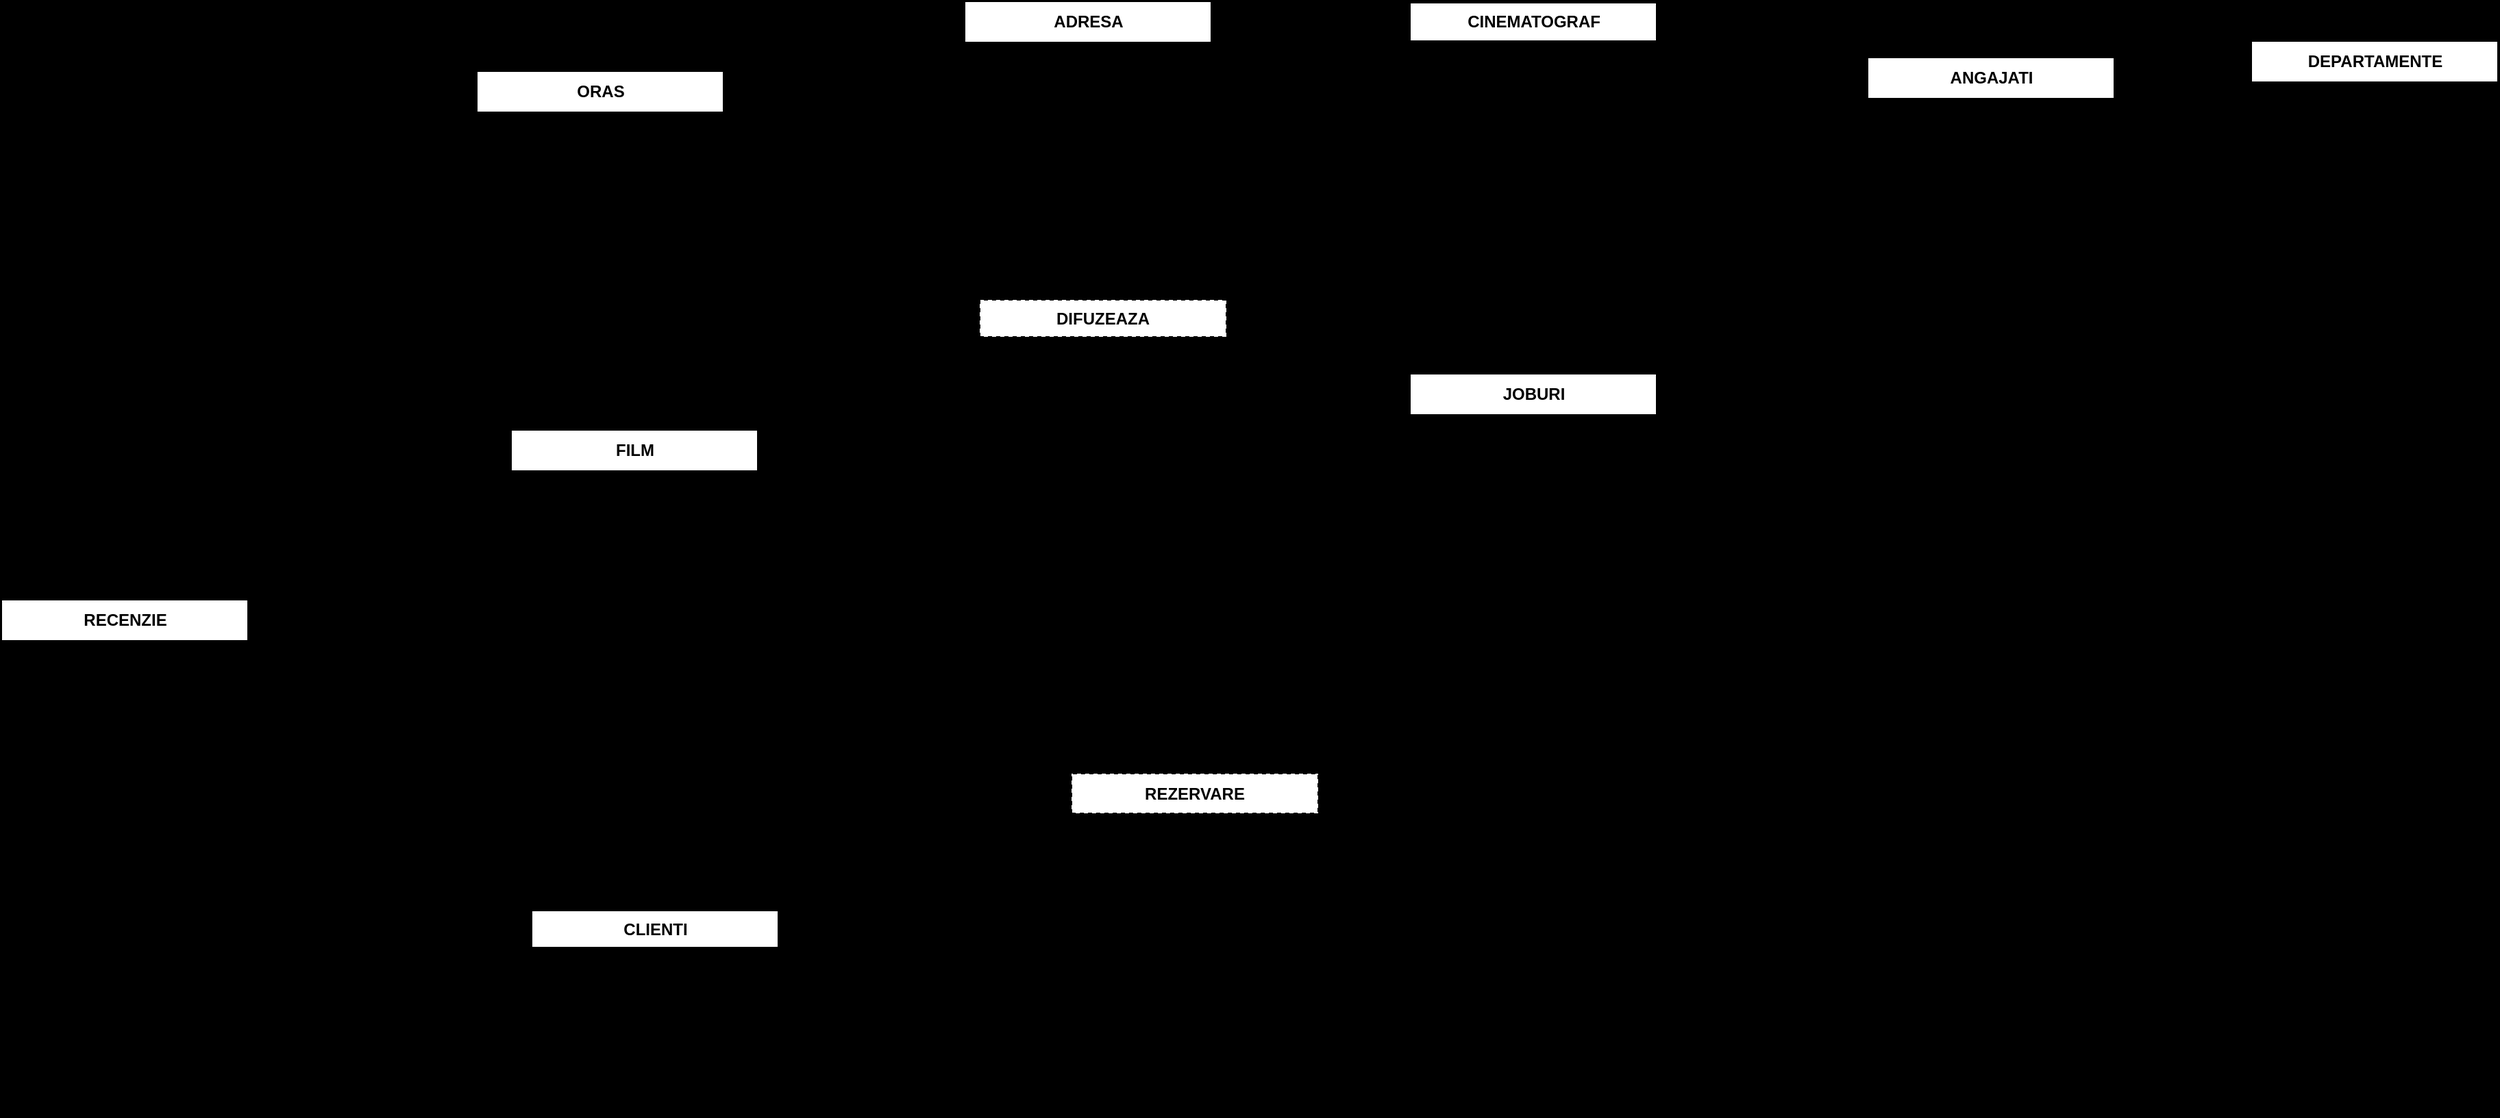 <mxfile version="24.2.5" type="device">
  <diagram name="Page-1" id="c-Qanu9MZMdJwUnvIWJJ">
    <mxGraphModel dx="1741" dy="644" grid="0" gridSize="10" guides="1" tooltips="1" connect="1" arrows="1" fold="1" page="0" pageScale="1" pageWidth="1200" pageHeight="1920" background="#000000" math="0" shadow="0">
      <root>
        <mxCell id="0" />
        <mxCell id="1" parent="0" />
        <mxCell id="76sHCHaVl0ipC1Qaoclz-48" value="" style="endArrow=none;html=1;rounded=0;entryX=0.5;entryY=0;entryDx=0;entryDy=0;" parent="1" edge="1">
          <mxGeometry relative="1" as="geometry">
            <mxPoint x="-24" y="553" as="sourcePoint" />
            <mxPoint x="-22.5" y="551" as="targetPoint" />
          </mxGeometry>
        </mxCell>
        <mxCell id="P_fyCsqpLgnBIOqOgTtk-1" value="CINEMATOGRAF" style="shape=table;startSize=28;container=1;collapsible=1;childLayout=tableLayout;fixedRows=1;rowLines=0;fontStyle=1;align=center;resizeLast=1;html=1;" parent="1" vertex="1">
          <mxGeometry x="592" y="259" width="180" height="170" as="geometry" />
        </mxCell>
        <mxCell id="P_fyCsqpLgnBIOqOgTtk-2" value="" style="shape=tableRow;horizontal=0;startSize=0;swimlaneHead=0;swimlaneBody=0;fillColor=none;collapsible=0;dropTarget=0;points=[[0,0.5],[1,0.5]];portConstraint=eastwest;top=0;left=0;right=0;bottom=1;" parent="P_fyCsqpLgnBIOqOgTtk-1" vertex="1">
          <mxGeometry y="28" width="180" height="20" as="geometry" />
        </mxCell>
        <mxCell id="P_fyCsqpLgnBIOqOgTtk-3" value="PK" style="shape=partialRectangle;connectable=0;fillColor=none;top=0;left=0;bottom=0;right=0;fontStyle=1;overflow=hidden;whiteSpace=wrap;html=1;" parent="P_fyCsqpLgnBIOqOgTtk-2" vertex="1">
          <mxGeometry width="30" height="20" as="geometry">
            <mxRectangle width="30" height="20" as="alternateBounds" />
          </mxGeometry>
        </mxCell>
        <mxCell id="P_fyCsqpLgnBIOqOgTtk-4" value="cod_cinematograf" style="shape=partialRectangle;connectable=0;fillColor=none;top=0;left=0;bottom=0;right=0;align=left;spacingLeft=6;fontStyle=5;overflow=hidden;whiteSpace=wrap;html=1;" parent="P_fyCsqpLgnBIOqOgTtk-2" vertex="1">
          <mxGeometry x="30" width="150" height="20" as="geometry">
            <mxRectangle width="150" height="20" as="alternateBounds" />
          </mxGeometry>
        </mxCell>
        <mxCell id="P_fyCsqpLgnBIOqOgTtk-5" value="" style="shape=tableRow;horizontal=0;startSize=0;swimlaneHead=0;swimlaneBody=0;fillColor=none;collapsible=0;dropTarget=0;points=[[0,0.5],[1,0.5]];portConstraint=eastwest;top=0;left=0;right=0;bottom=0;" parent="P_fyCsqpLgnBIOqOgTtk-1" vertex="1">
          <mxGeometry y="48" width="180" height="30" as="geometry" />
        </mxCell>
        <mxCell id="P_fyCsqpLgnBIOqOgTtk-6" value="FK1" style="shape=partialRectangle;connectable=0;fillColor=none;top=0;left=0;bottom=0;right=0;editable=1;overflow=hidden;whiteSpace=wrap;html=1;" parent="P_fyCsqpLgnBIOqOgTtk-5" vertex="1">
          <mxGeometry width="30" height="30" as="geometry">
            <mxRectangle width="30" height="30" as="alternateBounds" />
          </mxGeometry>
        </mxCell>
        <mxCell id="P_fyCsqpLgnBIOqOgTtk-7" value="cod_adresa" style="shape=partialRectangle;connectable=0;fillColor=none;top=0;left=0;bottom=0;right=0;align=left;spacingLeft=6;overflow=hidden;whiteSpace=wrap;html=1;" parent="P_fyCsqpLgnBIOqOgTtk-5" vertex="1">
          <mxGeometry x="30" width="150" height="30" as="geometry">
            <mxRectangle width="150" height="30" as="alternateBounds" />
          </mxGeometry>
        </mxCell>
        <mxCell id="P_fyCsqpLgnBIOqOgTtk-8" value="" style="shape=tableRow;horizontal=0;startSize=0;swimlaneHead=0;swimlaneBody=0;fillColor=none;collapsible=0;dropTarget=0;points=[[0,0.5],[1,0.5]];portConstraint=eastwest;top=0;left=0;right=0;bottom=0;" parent="P_fyCsqpLgnBIOqOgTtk-1" vertex="1">
          <mxGeometry y="78" width="180" height="30" as="geometry" />
        </mxCell>
        <mxCell id="P_fyCsqpLgnBIOqOgTtk-9" value="" style="shape=partialRectangle;connectable=0;fillColor=none;top=0;left=0;bottom=0;right=0;editable=1;overflow=hidden;whiteSpace=wrap;html=1;" parent="P_fyCsqpLgnBIOqOgTtk-8" vertex="1">
          <mxGeometry width="30" height="30" as="geometry">
            <mxRectangle width="30" height="30" as="alternateBounds" />
          </mxGeometry>
        </mxCell>
        <mxCell id="P_fyCsqpLgnBIOqOgTtk-10" value="nume_cinema" style="shape=partialRectangle;connectable=0;fillColor=none;top=0;left=0;bottom=0;right=0;align=left;spacingLeft=6;overflow=hidden;whiteSpace=wrap;html=1;" parent="P_fyCsqpLgnBIOqOgTtk-8" vertex="1">
          <mxGeometry x="30" width="150" height="30" as="geometry">
            <mxRectangle width="150" height="30" as="alternateBounds" />
          </mxGeometry>
        </mxCell>
        <mxCell id="P_fyCsqpLgnBIOqOgTtk-229" value="" style="shape=tableRow;horizontal=0;startSize=0;swimlaneHead=0;swimlaneBody=0;fillColor=none;collapsible=0;dropTarget=0;points=[[0,0.5],[1,0.5]];portConstraint=eastwest;top=0;left=0;right=0;bottom=0;" parent="P_fyCsqpLgnBIOqOgTtk-1" vertex="1">
          <mxGeometry y="108" width="180" height="30" as="geometry" />
        </mxCell>
        <mxCell id="P_fyCsqpLgnBIOqOgTtk-230" value="" style="shape=partialRectangle;connectable=0;fillColor=none;top=0;left=0;bottom=0;right=0;editable=1;overflow=hidden;whiteSpace=wrap;html=1;" parent="P_fyCsqpLgnBIOqOgTtk-229" vertex="1">
          <mxGeometry width="30" height="30" as="geometry">
            <mxRectangle width="30" height="30" as="alternateBounds" />
          </mxGeometry>
        </mxCell>
        <mxCell id="P_fyCsqpLgnBIOqOgTtk-231" value="nume_companie" style="shape=partialRectangle;connectable=0;fillColor=none;top=0;left=0;bottom=0;right=0;align=left;spacingLeft=6;overflow=hidden;whiteSpace=wrap;html=1;" parent="P_fyCsqpLgnBIOqOgTtk-229" vertex="1">
          <mxGeometry x="30" width="150" height="30" as="geometry">
            <mxRectangle width="150" height="30" as="alternateBounds" />
          </mxGeometry>
        </mxCell>
        <mxCell id="P_fyCsqpLgnBIOqOgTtk-297" value="" style="shape=tableRow;horizontal=0;startSize=0;swimlaneHead=0;swimlaneBody=0;fillColor=none;collapsible=0;dropTarget=0;points=[[0,0.5],[1,0.5]];portConstraint=eastwest;top=0;left=0;right=0;bottom=0;" parent="P_fyCsqpLgnBIOqOgTtk-1" vertex="1">
          <mxGeometry y="138" width="180" height="30" as="geometry" />
        </mxCell>
        <mxCell id="P_fyCsqpLgnBIOqOgTtk-298" value="" style="shape=partialRectangle;connectable=0;fillColor=none;top=0;left=0;bottom=0;right=0;editable=1;overflow=hidden;whiteSpace=wrap;html=1;" parent="P_fyCsqpLgnBIOqOgTtk-297" vertex="1">
          <mxGeometry width="30" height="30" as="geometry">
            <mxRectangle width="30" height="30" as="alternateBounds" />
          </mxGeometry>
        </mxCell>
        <mxCell id="P_fyCsqpLgnBIOqOgTtk-299" value="numar_sali" style="shape=partialRectangle;connectable=0;fillColor=none;top=0;left=0;bottom=0;right=0;align=left;spacingLeft=6;overflow=hidden;whiteSpace=wrap;html=1;" parent="P_fyCsqpLgnBIOqOgTtk-297" vertex="1">
          <mxGeometry x="30" width="150" height="30" as="geometry">
            <mxRectangle width="150" height="30" as="alternateBounds" />
          </mxGeometry>
        </mxCell>
        <mxCell id="P_fyCsqpLgnBIOqOgTtk-14" value="ADRESA" style="shape=table;startSize=30;container=1;collapsible=1;childLayout=tableLayout;fixedRows=1;rowLines=0;fontStyle=1;align=center;resizeLast=1;html=1;" parent="1" vertex="1">
          <mxGeometry x="267" y="258" width="180" height="120" as="geometry" />
        </mxCell>
        <mxCell id="P_fyCsqpLgnBIOqOgTtk-15" value="" style="shape=tableRow;horizontal=0;startSize=0;swimlaneHead=0;swimlaneBody=0;fillColor=none;collapsible=0;dropTarget=0;points=[[0,0.5],[1,0.5]];portConstraint=eastwest;top=0;left=0;right=0;bottom=1;" parent="P_fyCsqpLgnBIOqOgTtk-14" vertex="1">
          <mxGeometry y="30" width="180" height="30" as="geometry" />
        </mxCell>
        <mxCell id="P_fyCsqpLgnBIOqOgTtk-16" value="PK" style="shape=partialRectangle;connectable=0;fillColor=none;top=0;left=0;bottom=0;right=0;fontStyle=1;overflow=hidden;whiteSpace=wrap;html=1;" parent="P_fyCsqpLgnBIOqOgTtk-15" vertex="1">
          <mxGeometry width="30" height="30" as="geometry">
            <mxRectangle width="30" height="30" as="alternateBounds" />
          </mxGeometry>
        </mxCell>
        <mxCell id="P_fyCsqpLgnBIOqOgTtk-17" value="cod_adresa" style="shape=partialRectangle;connectable=0;fillColor=none;top=0;left=0;bottom=0;right=0;align=left;spacingLeft=6;fontStyle=5;overflow=hidden;whiteSpace=wrap;html=1;" parent="P_fyCsqpLgnBIOqOgTtk-15" vertex="1">
          <mxGeometry x="30" width="150" height="30" as="geometry">
            <mxRectangle width="150" height="30" as="alternateBounds" />
          </mxGeometry>
        </mxCell>
        <mxCell id="P_fyCsqpLgnBIOqOgTtk-18" value="" style="shape=tableRow;horizontal=0;startSize=0;swimlaneHead=0;swimlaneBody=0;fillColor=none;collapsible=0;dropTarget=0;points=[[0,0.5],[1,0.5]];portConstraint=eastwest;top=0;left=0;right=0;bottom=0;" parent="P_fyCsqpLgnBIOqOgTtk-14" vertex="1">
          <mxGeometry y="60" width="180" height="30" as="geometry" />
        </mxCell>
        <mxCell id="P_fyCsqpLgnBIOqOgTtk-19" value="FK1" style="shape=partialRectangle;connectable=0;fillColor=none;top=0;left=0;bottom=0;right=0;editable=1;overflow=hidden;whiteSpace=wrap;html=1;" parent="P_fyCsqpLgnBIOqOgTtk-18" vertex="1">
          <mxGeometry width="30" height="30" as="geometry">
            <mxRectangle width="30" height="30" as="alternateBounds" />
          </mxGeometry>
        </mxCell>
        <mxCell id="P_fyCsqpLgnBIOqOgTtk-20" value="cod_oras" style="shape=partialRectangle;connectable=0;fillColor=none;top=0;left=0;bottom=0;right=0;align=left;spacingLeft=6;overflow=hidden;whiteSpace=wrap;html=1;" parent="P_fyCsqpLgnBIOqOgTtk-18" vertex="1">
          <mxGeometry x="30" width="150" height="30" as="geometry">
            <mxRectangle width="150" height="30" as="alternateBounds" />
          </mxGeometry>
        </mxCell>
        <mxCell id="pIvqmtpvO04yRNQbP3A_-1" value="" style="shape=tableRow;horizontal=0;startSize=0;swimlaneHead=0;swimlaneBody=0;fillColor=none;collapsible=0;dropTarget=0;points=[[0,0.5],[1,0.5]];portConstraint=eastwest;top=0;left=0;right=0;bottom=0;" parent="P_fyCsqpLgnBIOqOgTtk-14" vertex="1">
          <mxGeometry y="90" width="180" height="30" as="geometry" />
        </mxCell>
        <mxCell id="pIvqmtpvO04yRNQbP3A_-2" value="" style="shape=partialRectangle;connectable=0;fillColor=none;top=0;left=0;bottom=0;right=0;editable=1;overflow=hidden;whiteSpace=wrap;html=1;" parent="pIvqmtpvO04yRNQbP3A_-1" vertex="1">
          <mxGeometry width="30" height="30" as="geometry">
            <mxRectangle width="30" height="30" as="alternateBounds" />
          </mxGeometry>
        </mxCell>
        <mxCell id="pIvqmtpvO04yRNQbP3A_-3" value="nume_strada" style="shape=partialRectangle;connectable=0;fillColor=none;top=0;left=0;bottom=0;right=0;align=left;spacingLeft=6;overflow=hidden;whiteSpace=wrap;html=1;" parent="pIvqmtpvO04yRNQbP3A_-1" vertex="1">
          <mxGeometry x="30" width="150" height="30" as="geometry">
            <mxRectangle width="150" height="30" as="alternateBounds" />
          </mxGeometry>
        </mxCell>
        <mxCell id="P_fyCsqpLgnBIOqOgTtk-27" value="ORAS" style="shape=table;startSize=30;container=1;collapsible=1;childLayout=tableLayout;fixedRows=1;rowLines=0;fontStyle=1;align=center;resizeLast=1;html=1;" parent="1" vertex="1">
          <mxGeometry x="-89" y="309" width="180" height="122.357" as="geometry" />
        </mxCell>
        <mxCell id="P_fyCsqpLgnBIOqOgTtk-28" value="" style="shape=tableRow;horizontal=0;startSize=0;swimlaneHead=0;swimlaneBody=0;fillColor=none;collapsible=0;dropTarget=0;points=[[0,0.5],[1,0.5]];portConstraint=eastwest;top=0;left=0;right=0;bottom=1;" parent="P_fyCsqpLgnBIOqOgTtk-27" vertex="1">
          <mxGeometry y="30" width="180" height="30" as="geometry" />
        </mxCell>
        <mxCell id="P_fyCsqpLgnBIOqOgTtk-29" value="PK" style="shape=partialRectangle;connectable=0;fillColor=none;top=0;left=0;bottom=0;right=0;fontStyle=1;overflow=hidden;whiteSpace=wrap;html=1;" parent="P_fyCsqpLgnBIOqOgTtk-28" vertex="1">
          <mxGeometry width="30" height="30" as="geometry">
            <mxRectangle width="30" height="30" as="alternateBounds" />
          </mxGeometry>
        </mxCell>
        <mxCell id="P_fyCsqpLgnBIOqOgTtk-30" value="cod_oras" style="shape=partialRectangle;connectable=0;fillColor=none;top=0;left=0;bottom=0;right=0;align=left;spacingLeft=6;fontStyle=5;overflow=hidden;whiteSpace=wrap;html=1;" parent="P_fyCsqpLgnBIOqOgTtk-28" vertex="1">
          <mxGeometry x="30" width="150" height="30" as="geometry">
            <mxRectangle width="150" height="30" as="alternateBounds" />
          </mxGeometry>
        </mxCell>
        <mxCell id="P_fyCsqpLgnBIOqOgTtk-31" value="" style="shape=tableRow;horizontal=0;startSize=0;swimlaneHead=0;swimlaneBody=0;fillColor=none;collapsible=0;dropTarget=0;points=[[0,0.5],[1,0.5]];portConstraint=eastwest;top=0;left=0;right=0;bottom=0;" parent="P_fyCsqpLgnBIOqOgTtk-27" vertex="1">
          <mxGeometry y="60" width="180" height="32" as="geometry" />
        </mxCell>
        <mxCell id="P_fyCsqpLgnBIOqOgTtk-32" value="" style="shape=partialRectangle;connectable=0;fillColor=none;top=0;left=0;bottom=0;right=0;editable=1;overflow=hidden;whiteSpace=wrap;html=1;" parent="P_fyCsqpLgnBIOqOgTtk-31" vertex="1">
          <mxGeometry width="30" height="32" as="geometry">
            <mxRectangle width="30" height="32" as="alternateBounds" />
          </mxGeometry>
        </mxCell>
        <mxCell id="P_fyCsqpLgnBIOqOgTtk-33" value="prefix_judet" style="shape=partialRectangle;connectable=0;fillColor=none;top=0;left=0;bottom=0;right=0;align=left;spacingLeft=6;overflow=hidden;whiteSpace=wrap;html=1;" parent="P_fyCsqpLgnBIOqOgTtk-31" vertex="1">
          <mxGeometry x="30" width="150" height="32" as="geometry">
            <mxRectangle width="150" height="32" as="alternateBounds" />
          </mxGeometry>
        </mxCell>
        <mxCell id="P_fyCsqpLgnBIOqOgTtk-34" value="" style="shape=tableRow;horizontal=0;startSize=0;swimlaneHead=0;swimlaneBody=0;fillColor=none;collapsible=0;dropTarget=0;points=[[0,0.5],[1,0.5]];portConstraint=eastwest;top=0;left=0;right=0;bottom=0;" parent="P_fyCsqpLgnBIOqOgTtk-27" vertex="1">
          <mxGeometry y="92" width="180" height="30" as="geometry" />
        </mxCell>
        <mxCell id="P_fyCsqpLgnBIOqOgTtk-35" value="" style="shape=partialRectangle;connectable=0;fillColor=none;top=0;left=0;bottom=0;right=0;editable=1;overflow=hidden;whiteSpace=wrap;html=1;" parent="P_fyCsqpLgnBIOqOgTtk-34" vertex="1">
          <mxGeometry width="30" height="30" as="geometry">
            <mxRectangle width="30" height="30" as="alternateBounds" />
          </mxGeometry>
        </mxCell>
        <mxCell id="P_fyCsqpLgnBIOqOgTtk-36" value="nume_oras" style="shape=partialRectangle;connectable=0;fillColor=none;top=0;left=0;bottom=0;right=0;align=left;spacingLeft=6;overflow=hidden;whiteSpace=wrap;html=1;" parent="P_fyCsqpLgnBIOqOgTtk-34" vertex="1">
          <mxGeometry x="30" width="150" height="30" as="geometry">
            <mxRectangle width="150" height="30" as="alternateBounds" />
          </mxGeometry>
        </mxCell>
        <mxCell id="P_fyCsqpLgnBIOqOgTtk-53" value="ANGAJATI" style="shape=table;startSize=30;container=1;collapsible=1;childLayout=tableLayout;fixedRows=1;rowLines=0;fontStyle=1;align=center;resizeLast=1;html=1;" parent="1" vertex="1">
          <mxGeometry x="926" y="299" width="180" height="297.5" as="geometry" />
        </mxCell>
        <mxCell id="P_fyCsqpLgnBIOqOgTtk-54" value="" style="shape=tableRow;horizontal=0;startSize=0;swimlaneHead=0;swimlaneBody=0;fillColor=none;collapsible=0;dropTarget=0;points=[[0,0.5],[1,0.5]];portConstraint=eastwest;top=0;left=0;right=0;bottom=1;" parent="P_fyCsqpLgnBIOqOgTtk-53" vertex="1">
          <mxGeometry y="30" width="180" height="30" as="geometry" />
        </mxCell>
        <mxCell id="P_fyCsqpLgnBIOqOgTtk-55" value="PK" style="shape=partialRectangle;connectable=0;fillColor=none;top=0;left=0;bottom=0;right=0;fontStyle=1;overflow=hidden;whiteSpace=wrap;html=1;" parent="P_fyCsqpLgnBIOqOgTtk-54" vertex="1">
          <mxGeometry width="30" height="30" as="geometry">
            <mxRectangle width="30" height="30" as="alternateBounds" />
          </mxGeometry>
        </mxCell>
        <mxCell id="P_fyCsqpLgnBIOqOgTtk-56" value="cod_angajat" style="shape=partialRectangle;connectable=0;fillColor=none;top=0;left=0;bottom=0;right=0;align=left;spacingLeft=6;fontStyle=5;overflow=hidden;whiteSpace=wrap;html=1;" parent="P_fyCsqpLgnBIOqOgTtk-54" vertex="1">
          <mxGeometry x="30" width="150" height="30" as="geometry">
            <mxRectangle width="150" height="30" as="alternateBounds" />
          </mxGeometry>
        </mxCell>
        <mxCell id="P_fyCsqpLgnBIOqOgTtk-57" value="" style="shape=tableRow;horizontal=0;startSize=0;swimlaneHead=0;swimlaneBody=0;fillColor=none;collapsible=0;dropTarget=0;points=[[0,0.5],[1,0.5]];portConstraint=eastwest;top=0;left=0;right=0;bottom=0;" parent="P_fyCsqpLgnBIOqOgTtk-53" vertex="1">
          <mxGeometry y="60" width="180" height="30" as="geometry" />
        </mxCell>
        <mxCell id="P_fyCsqpLgnBIOqOgTtk-58" value="FK1" style="shape=partialRectangle;connectable=0;fillColor=none;top=0;left=0;bottom=0;right=0;editable=1;overflow=hidden;whiteSpace=wrap;html=1;" parent="P_fyCsqpLgnBIOqOgTtk-57" vertex="1">
          <mxGeometry width="30" height="30" as="geometry">
            <mxRectangle width="30" height="30" as="alternateBounds" />
          </mxGeometry>
        </mxCell>
        <mxCell id="P_fyCsqpLgnBIOqOgTtk-59" value="cod_job" style="shape=partialRectangle;connectable=0;fillColor=none;top=0;left=0;bottom=0;right=0;align=left;spacingLeft=6;overflow=hidden;whiteSpace=wrap;html=1;" parent="P_fyCsqpLgnBIOqOgTtk-57" vertex="1">
          <mxGeometry x="30" width="150" height="30" as="geometry">
            <mxRectangle width="150" height="30" as="alternateBounds" />
          </mxGeometry>
        </mxCell>
        <mxCell id="P_fyCsqpLgnBIOqOgTtk-60" value="" style="shape=tableRow;horizontal=0;startSize=0;swimlaneHead=0;swimlaneBody=0;fillColor=none;collapsible=0;dropTarget=0;points=[[0,0.5],[1,0.5]];portConstraint=eastwest;top=0;left=0;right=0;bottom=0;" parent="P_fyCsqpLgnBIOqOgTtk-53" vertex="1">
          <mxGeometry y="90" width="180" height="30" as="geometry" />
        </mxCell>
        <mxCell id="P_fyCsqpLgnBIOqOgTtk-61" value="FK2" style="shape=partialRectangle;connectable=0;fillColor=none;top=0;left=0;bottom=0;right=0;editable=1;overflow=hidden;whiteSpace=wrap;html=1;" parent="P_fyCsqpLgnBIOqOgTtk-60" vertex="1">
          <mxGeometry width="30" height="30" as="geometry">
            <mxRectangle width="30" height="30" as="alternateBounds" />
          </mxGeometry>
        </mxCell>
        <mxCell id="P_fyCsqpLgnBIOqOgTtk-62" value="cod_departament" style="shape=partialRectangle;connectable=0;fillColor=none;top=0;left=0;bottom=0;right=0;align=left;spacingLeft=6;overflow=hidden;whiteSpace=wrap;html=1;" parent="P_fyCsqpLgnBIOqOgTtk-60" vertex="1">
          <mxGeometry x="30" width="150" height="30" as="geometry">
            <mxRectangle width="150" height="30" as="alternateBounds" />
          </mxGeometry>
        </mxCell>
        <mxCell id="P_fyCsqpLgnBIOqOgTtk-63" value="" style="shape=tableRow;horizontal=0;startSize=0;swimlaneHead=0;swimlaneBody=0;fillColor=none;collapsible=0;dropTarget=0;points=[[0,0.5],[1,0.5]];portConstraint=eastwest;top=0;left=0;right=0;bottom=0;" parent="P_fyCsqpLgnBIOqOgTtk-53" vertex="1">
          <mxGeometry y="120" width="180" height="30" as="geometry" />
        </mxCell>
        <mxCell id="P_fyCsqpLgnBIOqOgTtk-64" value="FK3" style="shape=partialRectangle;connectable=0;fillColor=none;top=0;left=0;bottom=0;right=0;editable=1;overflow=hidden;whiteSpace=wrap;html=1;" parent="P_fyCsqpLgnBIOqOgTtk-63" vertex="1">
          <mxGeometry width="30" height="30" as="geometry">
            <mxRectangle width="30" height="30" as="alternateBounds" />
          </mxGeometry>
        </mxCell>
        <mxCell id="P_fyCsqpLgnBIOqOgTtk-65" value="cod_cinematograf" style="shape=partialRectangle;connectable=0;fillColor=none;top=0;left=0;bottom=0;right=0;align=left;spacingLeft=6;overflow=hidden;whiteSpace=wrap;html=1;" parent="P_fyCsqpLgnBIOqOgTtk-63" vertex="1">
          <mxGeometry x="30" width="150" height="30" as="geometry">
            <mxRectangle width="150" height="30" as="alternateBounds" />
          </mxGeometry>
        </mxCell>
        <mxCell id="P_fyCsqpLgnBIOqOgTtk-66" value="" style="shape=tableRow;horizontal=0;startSize=0;swimlaneHead=0;swimlaneBody=0;fillColor=none;collapsible=0;dropTarget=0;points=[[0,0.5],[1,0.5]];portConstraint=eastwest;top=0;left=0;right=0;bottom=0;" parent="P_fyCsqpLgnBIOqOgTtk-53" vertex="1">
          <mxGeometry y="150" width="180" height="30" as="geometry" />
        </mxCell>
        <mxCell id="P_fyCsqpLgnBIOqOgTtk-67" value="" style="shape=partialRectangle;connectable=0;fillColor=none;top=0;left=0;bottom=0;right=0;editable=1;overflow=hidden;whiteSpace=wrap;html=1;" parent="P_fyCsqpLgnBIOqOgTtk-66" vertex="1">
          <mxGeometry width="30" height="30" as="geometry">
            <mxRectangle width="30" height="30" as="alternateBounds" />
          </mxGeometry>
        </mxCell>
        <mxCell id="P_fyCsqpLgnBIOqOgTtk-68" value="nume_angajat" style="shape=partialRectangle;connectable=0;fillColor=none;top=0;left=0;bottom=0;right=0;align=left;spacingLeft=6;overflow=hidden;whiteSpace=wrap;html=1;" parent="P_fyCsqpLgnBIOqOgTtk-66" vertex="1">
          <mxGeometry x="30" width="150" height="30" as="geometry">
            <mxRectangle width="150" height="30" as="alternateBounds" />
          </mxGeometry>
        </mxCell>
        <mxCell id="P_fyCsqpLgnBIOqOgTtk-69" value="" style="shape=tableRow;horizontal=0;startSize=0;swimlaneHead=0;swimlaneBody=0;fillColor=none;collapsible=0;dropTarget=0;points=[[0,0.5],[1,0.5]];portConstraint=eastwest;top=0;left=0;right=0;bottom=0;" parent="P_fyCsqpLgnBIOqOgTtk-53" vertex="1">
          <mxGeometry y="180" width="180" height="30" as="geometry" />
        </mxCell>
        <mxCell id="P_fyCsqpLgnBIOqOgTtk-70" value="" style="shape=partialRectangle;connectable=0;fillColor=none;top=0;left=0;bottom=0;right=0;editable=1;overflow=hidden;whiteSpace=wrap;html=1;" parent="P_fyCsqpLgnBIOqOgTtk-69" vertex="1">
          <mxGeometry width="30" height="30" as="geometry">
            <mxRectangle width="30" height="30" as="alternateBounds" />
          </mxGeometry>
        </mxCell>
        <mxCell id="P_fyCsqpLgnBIOqOgTtk-71" value="prenume_angajat" style="shape=partialRectangle;connectable=0;fillColor=none;top=0;left=0;bottom=0;right=0;align=left;spacingLeft=6;overflow=hidden;whiteSpace=wrap;html=1;" parent="P_fyCsqpLgnBIOqOgTtk-69" vertex="1">
          <mxGeometry x="30" width="150" height="30" as="geometry">
            <mxRectangle width="150" height="30" as="alternateBounds" />
          </mxGeometry>
        </mxCell>
        <mxCell id="P_fyCsqpLgnBIOqOgTtk-75" value="" style="shape=tableRow;horizontal=0;startSize=0;swimlaneHead=0;swimlaneBody=0;fillColor=none;collapsible=0;dropTarget=0;points=[[0,0.5],[1,0.5]];portConstraint=eastwest;top=0;left=0;right=0;bottom=0;" parent="P_fyCsqpLgnBIOqOgTtk-53" vertex="1">
          <mxGeometry y="210" width="180" height="30" as="geometry" />
        </mxCell>
        <mxCell id="P_fyCsqpLgnBIOqOgTtk-76" value="" style="shape=partialRectangle;connectable=0;fillColor=none;top=0;left=0;bottom=0;right=0;editable=1;overflow=hidden;whiteSpace=wrap;html=1;" parent="P_fyCsqpLgnBIOqOgTtk-75" vertex="1">
          <mxGeometry width="30" height="30" as="geometry">
            <mxRectangle width="30" height="30" as="alternateBounds" />
          </mxGeometry>
        </mxCell>
        <mxCell id="P_fyCsqpLgnBIOqOgTtk-77" value="salariu_angajat" style="shape=partialRectangle;connectable=0;fillColor=none;top=0;left=0;bottom=0;right=0;align=left;spacingLeft=6;overflow=hidden;whiteSpace=wrap;html=1;" parent="P_fyCsqpLgnBIOqOgTtk-75" vertex="1">
          <mxGeometry x="30" width="150" height="30" as="geometry">
            <mxRectangle width="150" height="30" as="alternateBounds" />
          </mxGeometry>
        </mxCell>
        <mxCell id="P_fyCsqpLgnBIOqOgTtk-78" value="" style="shape=tableRow;horizontal=0;startSize=0;swimlaneHead=0;swimlaneBody=0;fillColor=none;collapsible=0;dropTarget=0;points=[[0,0.5],[1,0.5]];portConstraint=eastwest;top=0;left=0;right=0;bottom=0;" parent="P_fyCsqpLgnBIOqOgTtk-53" vertex="1">
          <mxGeometry y="240" width="180" height="25" as="geometry" />
        </mxCell>
        <mxCell id="P_fyCsqpLgnBIOqOgTtk-79" value="" style="shape=partialRectangle;connectable=0;fillColor=none;top=0;left=0;bottom=0;right=0;editable=1;overflow=hidden;whiteSpace=wrap;html=1;" parent="P_fyCsqpLgnBIOqOgTtk-78" vertex="1">
          <mxGeometry width="30" height="25" as="geometry">
            <mxRectangle width="30" height="25" as="alternateBounds" />
          </mxGeometry>
        </mxCell>
        <mxCell id="P_fyCsqpLgnBIOqOgTtk-80" value="data_angajare" style="shape=partialRectangle;connectable=0;fillColor=none;top=0;left=0;bottom=0;right=0;align=left;spacingLeft=6;overflow=hidden;whiteSpace=wrap;html=1;" parent="P_fyCsqpLgnBIOqOgTtk-78" vertex="1">
          <mxGeometry x="30" width="150" height="25" as="geometry">
            <mxRectangle width="150" height="25" as="alternateBounds" />
          </mxGeometry>
        </mxCell>
        <mxCell id="P_fyCsqpLgnBIOqOgTtk-291" value="" style="shape=tableRow;horizontal=0;startSize=0;swimlaneHead=0;swimlaneBody=0;fillColor=none;collapsible=0;dropTarget=0;points=[[0,0.5],[1,0.5]];portConstraint=eastwest;top=0;left=0;right=0;bottom=0;" parent="P_fyCsqpLgnBIOqOgTtk-53" vertex="1">
          <mxGeometry y="265" width="180" height="32" as="geometry" />
        </mxCell>
        <mxCell id="P_fyCsqpLgnBIOqOgTtk-292" value="" style="shape=partialRectangle;connectable=0;fillColor=none;top=0;left=0;bottom=0;right=0;editable=1;overflow=hidden;whiteSpace=wrap;html=1;" parent="P_fyCsqpLgnBIOqOgTtk-291" vertex="1">
          <mxGeometry width="30" height="32" as="geometry">
            <mxRectangle width="30" height="32" as="alternateBounds" />
          </mxGeometry>
        </mxCell>
        <mxCell id="P_fyCsqpLgnBIOqOgTtk-293" value="status_angajat" style="shape=partialRectangle;connectable=0;fillColor=none;top=0;left=0;bottom=0;right=0;align=left;spacingLeft=6;overflow=hidden;whiteSpace=wrap;html=1;" parent="P_fyCsqpLgnBIOqOgTtk-291" vertex="1">
          <mxGeometry x="30" width="150" height="32" as="geometry">
            <mxRectangle width="150" height="32" as="alternateBounds" />
          </mxGeometry>
        </mxCell>
        <mxCell id="P_fyCsqpLgnBIOqOgTtk-81" value="DEPARTAMENTE" style="shape=table;startSize=30;container=1;collapsible=1;childLayout=tableLayout;fixedRows=1;rowLines=0;fontStyle=1;align=center;resizeLast=1;html=1;" parent="1" vertex="1">
          <mxGeometry x="1206" y="287" width="180" height="95" as="geometry" />
        </mxCell>
        <mxCell id="P_fyCsqpLgnBIOqOgTtk-82" value="" style="shape=tableRow;horizontal=0;startSize=0;swimlaneHead=0;swimlaneBody=0;fillColor=none;collapsible=0;dropTarget=0;points=[[0,0.5],[1,0.5]];portConstraint=eastwest;top=0;left=0;right=0;bottom=1;" parent="P_fyCsqpLgnBIOqOgTtk-81" vertex="1">
          <mxGeometry y="30" width="180" height="30" as="geometry" />
        </mxCell>
        <mxCell id="P_fyCsqpLgnBIOqOgTtk-83" value="PK" style="shape=partialRectangle;connectable=0;fillColor=none;top=0;left=0;bottom=0;right=0;fontStyle=1;overflow=hidden;whiteSpace=wrap;html=1;" parent="P_fyCsqpLgnBIOqOgTtk-82" vertex="1">
          <mxGeometry width="30" height="30" as="geometry">
            <mxRectangle width="30" height="30" as="alternateBounds" />
          </mxGeometry>
        </mxCell>
        <mxCell id="P_fyCsqpLgnBIOqOgTtk-84" value="cod_departament" style="shape=partialRectangle;connectable=0;fillColor=none;top=0;left=0;bottom=0;right=0;align=left;spacingLeft=6;fontStyle=5;overflow=hidden;whiteSpace=wrap;html=1;" parent="P_fyCsqpLgnBIOqOgTtk-82" vertex="1">
          <mxGeometry x="30" width="150" height="30" as="geometry">
            <mxRectangle width="150" height="30" as="alternateBounds" />
          </mxGeometry>
        </mxCell>
        <mxCell id="P_fyCsqpLgnBIOqOgTtk-85" value="" style="shape=tableRow;horizontal=0;startSize=0;swimlaneHead=0;swimlaneBody=0;fillColor=none;collapsible=0;dropTarget=0;points=[[0,0.5],[1,0.5]];portConstraint=eastwest;top=0;left=0;right=0;bottom=0;" parent="P_fyCsqpLgnBIOqOgTtk-81" vertex="1">
          <mxGeometry y="60" width="180" height="35" as="geometry" />
        </mxCell>
        <mxCell id="P_fyCsqpLgnBIOqOgTtk-86" value="" style="shape=partialRectangle;connectable=0;fillColor=none;top=0;left=0;bottom=0;right=0;editable=1;overflow=hidden;whiteSpace=wrap;html=1;" parent="P_fyCsqpLgnBIOqOgTtk-85" vertex="1">
          <mxGeometry width="30" height="35" as="geometry">
            <mxRectangle width="30" height="35" as="alternateBounds" />
          </mxGeometry>
        </mxCell>
        <mxCell id="P_fyCsqpLgnBIOqOgTtk-87" value="nume_departament" style="shape=partialRectangle;connectable=0;fillColor=none;top=0;left=0;bottom=0;right=0;align=left;spacingLeft=6;overflow=hidden;whiteSpace=wrap;html=1;" parent="P_fyCsqpLgnBIOqOgTtk-85" vertex="1">
          <mxGeometry x="30" width="150" height="35" as="geometry">
            <mxRectangle width="150" height="35" as="alternateBounds" />
          </mxGeometry>
        </mxCell>
        <mxCell id="P_fyCsqpLgnBIOqOgTtk-94" value="JOBURI" style="shape=table;startSize=30;container=1;collapsible=1;childLayout=tableLayout;fixedRows=1;rowLines=0;fontStyle=1;align=center;resizeLast=1;html=1;" parent="1" vertex="1">
          <mxGeometry x="592" y="530" width="180" height="180" as="geometry" />
        </mxCell>
        <mxCell id="P_fyCsqpLgnBIOqOgTtk-95" value="" style="shape=tableRow;horizontal=0;startSize=0;swimlaneHead=0;swimlaneBody=0;fillColor=none;collapsible=0;dropTarget=0;points=[[0,0.5],[1,0.5]];portConstraint=eastwest;top=0;left=0;right=0;bottom=1;" parent="P_fyCsqpLgnBIOqOgTtk-94" vertex="1">
          <mxGeometry y="30" width="180" height="30" as="geometry" />
        </mxCell>
        <mxCell id="P_fyCsqpLgnBIOqOgTtk-96" value="PK" style="shape=partialRectangle;connectable=0;fillColor=none;top=0;left=0;bottom=0;right=0;fontStyle=1;overflow=hidden;whiteSpace=wrap;html=1;" parent="P_fyCsqpLgnBIOqOgTtk-95" vertex="1">
          <mxGeometry width="30" height="30" as="geometry">
            <mxRectangle width="30" height="30" as="alternateBounds" />
          </mxGeometry>
        </mxCell>
        <mxCell id="P_fyCsqpLgnBIOqOgTtk-97" value="cod_job" style="shape=partialRectangle;connectable=0;fillColor=none;top=0;left=0;bottom=0;right=0;align=left;spacingLeft=6;fontStyle=5;overflow=hidden;whiteSpace=wrap;html=1;" parent="P_fyCsqpLgnBIOqOgTtk-95" vertex="1">
          <mxGeometry x="30" width="150" height="30" as="geometry">
            <mxRectangle width="150" height="30" as="alternateBounds" />
          </mxGeometry>
        </mxCell>
        <mxCell id="P_fyCsqpLgnBIOqOgTtk-98" value="" style="shape=tableRow;horizontal=0;startSize=0;swimlaneHead=0;swimlaneBody=0;fillColor=none;collapsible=0;dropTarget=0;points=[[0,0.5],[1,0.5]];portConstraint=eastwest;top=0;left=0;right=0;bottom=0;" parent="P_fyCsqpLgnBIOqOgTtk-94" vertex="1">
          <mxGeometry y="60" width="180" height="30" as="geometry" />
        </mxCell>
        <mxCell id="P_fyCsqpLgnBIOqOgTtk-99" value="" style="shape=partialRectangle;connectable=0;fillColor=none;top=0;left=0;bottom=0;right=0;editable=1;overflow=hidden;whiteSpace=wrap;html=1;" parent="P_fyCsqpLgnBIOqOgTtk-98" vertex="1">
          <mxGeometry width="30" height="30" as="geometry">
            <mxRectangle width="30" height="30" as="alternateBounds" />
          </mxGeometry>
        </mxCell>
        <mxCell id="P_fyCsqpLgnBIOqOgTtk-100" value="nume_job" style="shape=partialRectangle;connectable=0;fillColor=none;top=0;left=0;bottom=0;right=0;align=left;spacingLeft=6;overflow=hidden;whiteSpace=wrap;html=1;" parent="P_fyCsqpLgnBIOqOgTtk-98" vertex="1">
          <mxGeometry x="30" width="150" height="30" as="geometry">
            <mxRectangle width="150" height="30" as="alternateBounds" />
          </mxGeometry>
        </mxCell>
        <mxCell id="P_fyCsqpLgnBIOqOgTtk-101" value="" style="shape=tableRow;horizontal=0;startSize=0;swimlaneHead=0;swimlaneBody=0;fillColor=none;collapsible=0;dropTarget=0;points=[[0,0.5],[1,0.5]];portConstraint=eastwest;top=0;left=0;right=0;bottom=0;" parent="P_fyCsqpLgnBIOqOgTtk-94" vertex="1">
          <mxGeometry y="90" width="180" height="30" as="geometry" />
        </mxCell>
        <mxCell id="P_fyCsqpLgnBIOqOgTtk-102" value="" style="shape=partialRectangle;connectable=0;fillColor=none;top=0;left=0;bottom=0;right=0;editable=1;overflow=hidden;whiteSpace=wrap;html=1;" parent="P_fyCsqpLgnBIOqOgTtk-101" vertex="1">
          <mxGeometry width="30" height="30" as="geometry">
            <mxRectangle width="30" height="30" as="alternateBounds" />
          </mxGeometry>
        </mxCell>
        <mxCell id="P_fyCsqpLgnBIOqOgTtk-103" value="salariu_minim" style="shape=partialRectangle;connectable=0;fillColor=none;top=0;left=0;bottom=0;right=0;align=left;spacingLeft=6;overflow=hidden;whiteSpace=wrap;html=1;" parent="P_fyCsqpLgnBIOqOgTtk-101" vertex="1">
          <mxGeometry x="30" width="150" height="30" as="geometry">
            <mxRectangle width="150" height="30" as="alternateBounds" />
          </mxGeometry>
        </mxCell>
        <mxCell id="P_fyCsqpLgnBIOqOgTtk-104" value="" style="shape=tableRow;horizontal=0;startSize=0;swimlaneHead=0;swimlaneBody=0;fillColor=none;collapsible=0;dropTarget=0;points=[[0,0.5],[1,0.5]];portConstraint=eastwest;top=0;left=0;right=0;bottom=0;" parent="P_fyCsqpLgnBIOqOgTtk-94" vertex="1">
          <mxGeometry y="120" width="180" height="30" as="geometry" />
        </mxCell>
        <mxCell id="P_fyCsqpLgnBIOqOgTtk-105" value="" style="shape=partialRectangle;connectable=0;fillColor=none;top=0;left=0;bottom=0;right=0;editable=1;overflow=hidden;whiteSpace=wrap;html=1;" parent="P_fyCsqpLgnBIOqOgTtk-104" vertex="1">
          <mxGeometry width="30" height="30" as="geometry">
            <mxRectangle width="30" height="30" as="alternateBounds" />
          </mxGeometry>
        </mxCell>
        <mxCell id="P_fyCsqpLgnBIOqOgTtk-106" value="salariu_maxim" style="shape=partialRectangle;connectable=0;fillColor=none;top=0;left=0;bottom=0;right=0;align=left;spacingLeft=6;overflow=hidden;whiteSpace=wrap;html=1;" parent="P_fyCsqpLgnBIOqOgTtk-104" vertex="1">
          <mxGeometry x="30" width="150" height="30" as="geometry">
            <mxRectangle width="150" height="30" as="alternateBounds" />
          </mxGeometry>
        </mxCell>
        <mxCell id="P_fyCsqpLgnBIOqOgTtk-294" value="" style="shape=tableRow;horizontal=0;startSize=0;swimlaneHead=0;swimlaneBody=0;fillColor=none;collapsible=0;dropTarget=0;points=[[0,0.5],[1,0.5]];portConstraint=eastwest;top=0;left=0;right=0;bottom=0;" parent="P_fyCsqpLgnBIOqOgTtk-94" vertex="1">
          <mxGeometry y="150" width="180" height="30" as="geometry" />
        </mxCell>
        <mxCell id="P_fyCsqpLgnBIOqOgTtk-295" value="" style="shape=partialRectangle;connectable=0;fillColor=none;top=0;left=0;bottom=0;right=0;editable=1;overflow=hidden;whiteSpace=wrap;html=1;" parent="P_fyCsqpLgnBIOqOgTtk-294" vertex="1">
          <mxGeometry width="30" height="30" as="geometry">
            <mxRectangle width="30" height="30" as="alternateBounds" />
          </mxGeometry>
        </mxCell>
        <mxCell id="P_fyCsqpLgnBIOqOgTtk-296" value="nivel_exp_necesar" style="shape=partialRectangle;connectable=0;fillColor=none;top=0;left=0;bottom=0;right=0;align=left;spacingLeft=6;overflow=hidden;whiteSpace=wrap;html=1;" parent="P_fyCsqpLgnBIOqOgTtk-294" vertex="1">
          <mxGeometry x="30" width="150" height="30" as="geometry">
            <mxRectangle width="150" height="30" as="alternateBounds" />
          </mxGeometry>
        </mxCell>
        <mxCell id="P_fyCsqpLgnBIOqOgTtk-107" value="CLIENTI" style="shape=table;startSize=27;container=1;collapsible=1;childLayout=tableLayout;fixedRows=1;rowLines=0;fontStyle=1;align=center;resizeLast=1;html=1;" parent="1" vertex="1">
          <mxGeometry x="-49" y="922" width="180" height="150" as="geometry" />
        </mxCell>
        <mxCell id="P_fyCsqpLgnBIOqOgTtk-108" value="" style="shape=tableRow;horizontal=0;startSize=0;swimlaneHead=0;swimlaneBody=0;fillColor=none;collapsible=0;dropTarget=0;points=[[0,0.5],[1,0.5]];portConstraint=eastwest;top=0;left=0;right=0;bottom=1;" parent="P_fyCsqpLgnBIOqOgTtk-107" vertex="1">
          <mxGeometry y="27" width="180" height="30" as="geometry" />
        </mxCell>
        <mxCell id="P_fyCsqpLgnBIOqOgTtk-109" value="PK" style="shape=partialRectangle;connectable=0;fillColor=none;top=0;left=0;bottom=0;right=0;fontStyle=1;overflow=hidden;whiteSpace=wrap;html=1;" parent="P_fyCsqpLgnBIOqOgTtk-108" vertex="1">
          <mxGeometry width="30" height="30" as="geometry">
            <mxRectangle width="30" height="30" as="alternateBounds" />
          </mxGeometry>
        </mxCell>
        <mxCell id="P_fyCsqpLgnBIOqOgTtk-110" value="cod_client" style="shape=partialRectangle;connectable=0;fillColor=none;top=0;left=0;bottom=0;right=0;align=left;spacingLeft=6;fontStyle=5;overflow=hidden;whiteSpace=wrap;html=1;" parent="P_fyCsqpLgnBIOqOgTtk-108" vertex="1">
          <mxGeometry x="30" width="150" height="30" as="geometry">
            <mxRectangle width="150" height="30" as="alternateBounds" />
          </mxGeometry>
        </mxCell>
        <mxCell id="P_fyCsqpLgnBIOqOgTtk-111" value="" style="shape=tableRow;horizontal=0;startSize=0;swimlaneHead=0;swimlaneBody=0;fillColor=none;collapsible=0;dropTarget=0;points=[[0,0.5],[1,0.5]];portConstraint=eastwest;top=0;left=0;right=0;bottom=0;" parent="P_fyCsqpLgnBIOqOgTtk-107" vertex="1">
          <mxGeometry y="57" width="180" height="30" as="geometry" />
        </mxCell>
        <mxCell id="P_fyCsqpLgnBIOqOgTtk-112" value="" style="shape=partialRectangle;connectable=0;fillColor=none;top=0;left=0;bottom=0;right=0;editable=1;overflow=hidden;whiteSpace=wrap;html=1;" parent="P_fyCsqpLgnBIOqOgTtk-111" vertex="1">
          <mxGeometry width="30" height="30" as="geometry">
            <mxRectangle width="30" height="30" as="alternateBounds" />
          </mxGeometry>
        </mxCell>
        <mxCell id="P_fyCsqpLgnBIOqOgTtk-113" value="nume_client" style="shape=partialRectangle;connectable=0;fillColor=none;top=0;left=0;bottom=0;right=0;align=left;spacingLeft=6;overflow=hidden;whiteSpace=wrap;html=1;" parent="P_fyCsqpLgnBIOqOgTtk-111" vertex="1">
          <mxGeometry x="30" width="150" height="30" as="geometry">
            <mxRectangle width="150" height="30" as="alternateBounds" />
          </mxGeometry>
        </mxCell>
        <mxCell id="P_fyCsqpLgnBIOqOgTtk-114" value="" style="shape=tableRow;horizontal=0;startSize=0;swimlaneHead=0;swimlaneBody=0;fillColor=none;collapsible=0;dropTarget=0;points=[[0,0.5],[1,0.5]];portConstraint=eastwest;top=0;left=0;right=0;bottom=0;" parent="P_fyCsqpLgnBIOqOgTtk-107" vertex="1">
          <mxGeometry y="87" width="180" height="30" as="geometry" />
        </mxCell>
        <mxCell id="P_fyCsqpLgnBIOqOgTtk-115" value="" style="shape=partialRectangle;connectable=0;fillColor=none;top=0;left=0;bottom=0;right=0;editable=1;overflow=hidden;whiteSpace=wrap;html=1;" parent="P_fyCsqpLgnBIOqOgTtk-114" vertex="1">
          <mxGeometry width="30" height="30" as="geometry">
            <mxRectangle width="30" height="30" as="alternateBounds" />
          </mxGeometry>
        </mxCell>
        <mxCell id="P_fyCsqpLgnBIOqOgTtk-116" value="prenume_client" style="shape=partialRectangle;connectable=0;fillColor=none;top=0;left=0;bottom=0;right=0;align=left;spacingLeft=6;overflow=hidden;whiteSpace=wrap;html=1;" parent="P_fyCsqpLgnBIOqOgTtk-114" vertex="1">
          <mxGeometry x="30" width="150" height="30" as="geometry">
            <mxRectangle width="150" height="30" as="alternateBounds" />
          </mxGeometry>
        </mxCell>
        <mxCell id="1UC4Py3tcr_Zc-5FVmOU-1" value="" style="shape=tableRow;horizontal=0;startSize=0;swimlaneHead=0;swimlaneBody=0;fillColor=none;collapsible=0;dropTarget=0;points=[[0,0.5],[1,0.5]];portConstraint=eastwest;top=0;left=0;right=0;bottom=0;" parent="P_fyCsqpLgnBIOqOgTtk-107" vertex="1">
          <mxGeometry y="117" width="180" height="30" as="geometry" />
        </mxCell>
        <mxCell id="1UC4Py3tcr_Zc-5FVmOU-2" value="" style="shape=partialRectangle;connectable=0;fillColor=none;top=0;left=0;bottom=0;right=0;editable=1;overflow=hidden;whiteSpace=wrap;html=1;" parent="1UC4Py3tcr_Zc-5FVmOU-1" vertex="1">
          <mxGeometry width="30" height="30" as="geometry">
            <mxRectangle width="30" height="30" as="alternateBounds" />
          </mxGeometry>
        </mxCell>
        <mxCell id="1UC4Py3tcr_Zc-5FVmOU-3" value="puncte_bonus" style="shape=partialRectangle;connectable=0;fillColor=none;top=0;left=0;bottom=0;right=0;align=left;spacingLeft=6;overflow=hidden;whiteSpace=wrap;html=1;" parent="1UC4Py3tcr_Zc-5FVmOU-1" vertex="1">
          <mxGeometry x="30" width="150" height="30" as="geometry">
            <mxRectangle width="150" height="30" as="alternateBounds" />
          </mxGeometry>
        </mxCell>
        <mxCell id="P_fyCsqpLgnBIOqOgTtk-120" value="FILM" style="shape=table;startSize=30;container=1;collapsible=1;childLayout=tableLayout;fixedRows=1;rowLines=0;fontStyle=1;align=center;resizeLast=1;html=1;" parent="1" vertex="1">
          <mxGeometry x="-64" y="571" width="180" height="240" as="geometry" />
        </mxCell>
        <mxCell id="P_fyCsqpLgnBIOqOgTtk-121" value="" style="shape=tableRow;horizontal=0;startSize=0;swimlaneHead=0;swimlaneBody=0;fillColor=none;collapsible=0;dropTarget=0;points=[[0,0.5],[1,0.5]];portConstraint=eastwest;top=0;left=0;right=0;bottom=1;" parent="P_fyCsqpLgnBIOqOgTtk-120" vertex="1">
          <mxGeometry y="30" width="180" height="30" as="geometry" />
        </mxCell>
        <mxCell id="P_fyCsqpLgnBIOqOgTtk-122" value="PK" style="shape=partialRectangle;connectable=0;fillColor=none;top=0;left=0;bottom=0;right=0;fontStyle=1;overflow=hidden;whiteSpace=wrap;html=1;" parent="P_fyCsqpLgnBIOqOgTtk-121" vertex="1">
          <mxGeometry width="30" height="30" as="geometry">
            <mxRectangle width="30" height="30" as="alternateBounds" />
          </mxGeometry>
        </mxCell>
        <mxCell id="P_fyCsqpLgnBIOqOgTtk-123" value="cod_film" style="shape=partialRectangle;connectable=0;fillColor=none;top=0;left=0;bottom=0;right=0;align=left;spacingLeft=6;fontStyle=5;overflow=hidden;whiteSpace=wrap;html=1;" parent="P_fyCsqpLgnBIOqOgTtk-121" vertex="1">
          <mxGeometry x="30" width="150" height="30" as="geometry">
            <mxRectangle width="150" height="30" as="alternateBounds" />
          </mxGeometry>
        </mxCell>
        <mxCell id="P_fyCsqpLgnBIOqOgTtk-127" value="" style="shape=tableRow;horizontal=0;startSize=0;swimlaneHead=0;swimlaneBody=0;fillColor=none;collapsible=0;dropTarget=0;points=[[0,0.5],[1,0.5]];portConstraint=eastwest;top=0;left=0;right=0;bottom=0;" parent="P_fyCsqpLgnBIOqOgTtk-120" vertex="1">
          <mxGeometry y="60" width="180" height="30" as="geometry" />
        </mxCell>
        <mxCell id="P_fyCsqpLgnBIOqOgTtk-128" value="" style="shape=partialRectangle;connectable=0;fillColor=none;top=0;left=0;bottom=0;right=0;editable=1;overflow=hidden;whiteSpace=wrap;html=1;" parent="P_fyCsqpLgnBIOqOgTtk-127" vertex="1">
          <mxGeometry width="30" height="30" as="geometry">
            <mxRectangle width="30" height="30" as="alternateBounds" />
          </mxGeometry>
        </mxCell>
        <mxCell id="P_fyCsqpLgnBIOqOgTtk-129" value="nume_film" style="shape=partialRectangle;connectable=0;fillColor=none;top=0;left=0;bottom=0;right=0;align=left;spacingLeft=6;overflow=hidden;whiteSpace=wrap;html=1;" parent="P_fyCsqpLgnBIOqOgTtk-127" vertex="1">
          <mxGeometry x="30" width="150" height="30" as="geometry">
            <mxRectangle width="150" height="30" as="alternateBounds" />
          </mxGeometry>
        </mxCell>
        <mxCell id="P_fyCsqpLgnBIOqOgTtk-133" value="" style="shape=tableRow;horizontal=0;startSize=0;swimlaneHead=0;swimlaneBody=0;fillColor=none;collapsible=0;dropTarget=0;points=[[0,0.5],[1,0.5]];portConstraint=eastwest;top=0;left=0;right=0;bottom=0;" parent="P_fyCsqpLgnBIOqOgTtk-120" vertex="1">
          <mxGeometry y="90" width="180" height="30" as="geometry" />
        </mxCell>
        <mxCell id="P_fyCsqpLgnBIOqOgTtk-134" value="" style="shape=partialRectangle;connectable=0;fillColor=none;top=0;left=0;bottom=0;right=0;editable=1;overflow=hidden;whiteSpace=wrap;html=1;" parent="P_fyCsqpLgnBIOqOgTtk-133" vertex="1">
          <mxGeometry width="30" height="30" as="geometry">
            <mxRectangle width="30" height="30" as="alternateBounds" />
          </mxGeometry>
        </mxCell>
        <mxCell id="P_fyCsqpLgnBIOqOgTtk-135" value="varsta_recomandata" style="shape=partialRectangle;connectable=0;fillColor=none;top=0;left=0;bottom=0;right=0;align=left;spacingLeft=6;overflow=hidden;whiteSpace=wrap;html=1;" parent="P_fyCsqpLgnBIOqOgTtk-133" vertex="1">
          <mxGeometry x="30" width="150" height="30" as="geometry">
            <mxRectangle width="150" height="30" as="alternateBounds" />
          </mxGeometry>
        </mxCell>
        <mxCell id="P_fyCsqpLgnBIOqOgTtk-136" value="" style="shape=tableRow;horizontal=0;startSize=0;swimlaneHead=0;swimlaneBody=0;fillColor=none;collapsible=0;dropTarget=0;points=[[0,0.5],[1,0.5]];portConstraint=eastwest;top=0;left=0;right=0;bottom=0;" parent="P_fyCsqpLgnBIOqOgTtk-120" vertex="1">
          <mxGeometry y="120" width="180" height="30" as="geometry" />
        </mxCell>
        <mxCell id="P_fyCsqpLgnBIOqOgTtk-137" value="" style="shape=partialRectangle;connectable=0;fillColor=none;top=0;left=0;bottom=0;right=0;editable=1;overflow=hidden;whiteSpace=wrap;html=1;" parent="P_fyCsqpLgnBIOqOgTtk-136" vertex="1">
          <mxGeometry width="30" height="30" as="geometry">
            <mxRectangle width="30" height="30" as="alternateBounds" />
          </mxGeometry>
        </mxCell>
        <mxCell id="P_fyCsqpLgnBIOqOgTtk-138" value="an_aparitie" style="shape=partialRectangle;connectable=0;fillColor=none;top=0;left=0;bottom=0;right=0;align=left;spacingLeft=6;overflow=hidden;whiteSpace=wrap;html=1;" parent="P_fyCsqpLgnBIOqOgTtk-136" vertex="1">
          <mxGeometry x="30" width="150" height="30" as="geometry">
            <mxRectangle width="150" height="30" as="alternateBounds" />
          </mxGeometry>
        </mxCell>
        <mxCell id="P_fyCsqpLgnBIOqOgTtk-139" value="" style="shape=tableRow;horizontal=0;startSize=0;swimlaneHead=0;swimlaneBody=0;fillColor=none;collapsible=0;dropTarget=0;points=[[0,0.5],[1,0.5]];portConstraint=eastwest;top=0;left=0;right=0;bottom=0;" parent="P_fyCsqpLgnBIOqOgTtk-120" vertex="1">
          <mxGeometry y="150" width="180" height="30" as="geometry" />
        </mxCell>
        <mxCell id="P_fyCsqpLgnBIOqOgTtk-140" value="" style="shape=partialRectangle;connectable=0;fillColor=none;top=0;left=0;bottom=0;right=0;editable=1;overflow=hidden;whiteSpace=wrap;html=1;" parent="P_fyCsqpLgnBIOqOgTtk-139" vertex="1">
          <mxGeometry width="30" height="30" as="geometry">
            <mxRectangle width="30" height="30" as="alternateBounds" />
          </mxGeometry>
        </mxCell>
        <mxCell id="P_fyCsqpLgnBIOqOgTtk-141" value="gen_film" style="shape=partialRectangle;connectable=0;fillColor=none;top=0;left=0;bottom=0;right=0;align=left;spacingLeft=6;overflow=hidden;whiteSpace=wrap;html=1;" parent="P_fyCsqpLgnBIOqOgTtk-139" vertex="1">
          <mxGeometry x="30" width="150" height="30" as="geometry">
            <mxRectangle width="150" height="30" as="alternateBounds" />
          </mxGeometry>
        </mxCell>
        <mxCell id="P_fyCsqpLgnBIOqOgTtk-142" value="" style="shape=tableRow;horizontal=0;startSize=0;swimlaneHead=0;swimlaneBody=0;fillColor=none;collapsible=0;dropTarget=0;points=[[0,0.5],[1,0.5]];portConstraint=eastwest;top=0;left=0;right=0;bottom=0;" parent="P_fyCsqpLgnBIOqOgTtk-120" vertex="1">
          <mxGeometry y="180" width="180" height="30" as="geometry" />
        </mxCell>
        <mxCell id="P_fyCsqpLgnBIOqOgTtk-143" value="" style="shape=partialRectangle;connectable=0;fillColor=none;top=0;left=0;bottom=0;right=0;editable=1;overflow=hidden;whiteSpace=wrap;html=1;" parent="P_fyCsqpLgnBIOqOgTtk-142" vertex="1">
          <mxGeometry width="30" height="30" as="geometry">
            <mxRectangle width="30" height="30" as="alternateBounds" />
          </mxGeometry>
        </mxCell>
        <mxCell id="P_fyCsqpLgnBIOqOgTtk-144" value="nume_regizor" style="shape=partialRectangle;connectable=0;fillColor=none;top=0;left=0;bottom=0;right=0;align=left;spacingLeft=6;overflow=hidden;whiteSpace=wrap;html=1;" parent="P_fyCsqpLgnBIOqOgTtk-142" vertex="1">
          <mxGeometry x="30" width="150" height="30" as="geometry">
            <mxRectangle width="150" height="30" as="alternateBounds" />
          </mxGeometry>
        </mxCell>
        <mxCell id="P_fyCsqpLgnBIOqOgTtk-300" value="" style="shape=tableRow;horizontal=0;startSize=0;swimlaneHead=0;swimlaneBody=0;fillColor=none;collapsible=0;dropTarget=0;points=[[0,0.5],[1,0.5]];portConstraint=eastwest;top=0;left=0;right=0;bottom=0;" parent="P_fyCsqpLgnBIOqOgTtk-120" vertex="1">
          <mxGeometry y="210" width="180" height="30" as="geometry" />
        </mxCell>
        <mxCell id="P_fyCsqpLgnBIOqOgTtk-301" value="" style="shape=partialRectangle;connectable=0;fillColor=none;top=0;left=0;bottom=0;right=0;editable=1;overflow=hidden;whiteSpace=wrap;html=1;" parent="P_fyCsqpLgnBIOqOgTtk-300" vertex="1">
          <mxGeometry width="30" height="30" as="geometry">
            <mxRectangle width="30" height="30" as="alternateBounds" />
          </mxGeometry>
        </mxCell>
        <mxCell id="P_fyCsqpLgnBIOqOgTtk-302" value="tara_productie" style="shape=partialRectangle;connectable=0;fillColor=none;top=0;left=0;bottom=0;right=0;align=left;spacingLeft=6;overflow=hidden;whiteSpace=wrap;html=1;" parent="P_fyCsqpLgnBIOqOgTtk-300" vertex="1">
          <mxGeometry x="30" width="150" height="30" as="geometry">
            <mxRectangle width="150" height="30" as="alternateBounds" />
          </mxGeometry>
        </mxCell>
        <mxCell id="P_fyCsqpLgnBIOqOgTtk-145" value="RECENZIE" style="shape=table;startSize=30;container=1;collapsible=1;childLayout=tableLayout;fixedRows=1;rowLines=0;fontStyle=1;align=center;resizeLast=1;html=1;" parent="1" vertex="1">
          <mxGeometry x="-436" y="695" width="180" height="170" as="geometry" />
        </mxCell>
        <mxCell id="P_fyCsqpLgnBIOqOgTtk-146" value="" style="shape=tableRow;horizontal=0;startSize=0;swimlaneHead=0;swimlaneBody=0;fillColor=none;collapsible=0;dropTarget=0;points=[[0,0.5],[1,0.5]];portConstraint=eastwest;top=0;left=0;right=0;bottom=1;" parent="P_fyCsqpLgnBIOqOgTtk-145" vertex="1">
          <mxGeometry y="30" width="180" height="20" as="geometry" />
        </mxCell>
        <mxCell id="P_fyCsqpLgnBIOqOgTtk-147" value="PK" style="shape=partialRectangle;connectable=0;fillColor=none;top=0;left=0;bottom=0;right=0;fontStyle=1;overflow=hidden;whiteSpace=wrap;html=1;" parent="P_fyCsqpLgnBIOqOgTtk-146" vertex="1">
          <mxGeometry width="30" height="20" as="geometry">
            <mxRectangle width="30" height="20" as="alternateBounds" />
          </mxGeometry>
        </mxCell>
        <mxCell id="P_fyCsqpLgnBIOqOgTtk-148" value="cod_recenzie" style="shape=partialRectangle;connectable=0;fillColor=none;top=0;left=0;bottom=0;right=0;align=left;spacingLeft=6;fontStyle=5;overflow=hidden;whiteSpace=wrap;html=1;" parent="P_fyCsqpLgnBIOqOgTtk-146" vertex="1">
          <mxGeometry x="30" width="150" height="20" as="geometry">
            <mxRectangle width="150" height="20" as="alternateBounds" />
          </mxGeometry>
        </mxCell>
        <mxCell id="P_fyCsqpLgnBIOqOgTtk-149" value="" style="shape=tableRow;horizontal=0;startSize=0;swimlaneHead=0;swimlaneBody=0;fillColor=none;collapsible=0;dropTarget=0;points=[[0,0.5],[1,0.5]];portConstraint=eastwest;top=0;left=0;right=0;bottom=0;" parent="P_fyCsqpLgnBIOqOgTtk-145" vertex="1">
          <mxGeometry y="50" width="180" height="30" as="geometry" />
        </mxCell>
        <mxCell id="P_fyCsqpLgnBIOqOgTtk-150" value="FK1" style="shape=partialRectangle;connectable=0;fillColor=none;top=0;left=0;bottom=0;right=0;editable=1;overflow=hidden;whiteSpace=wrap;html=1;" parent="P_fyCsqpLgnBIOqOgTtk-149" vertex="1">
          <mxGeometry width="30" height="30" as="geometry">
            <mxRectangle width="30" height="30" as="alternateBounds" />
          </mxGeometry>
        </mxCell>
        <mxCell id="P_fyCsqpLgnBIOqOgTtk-151" value="cod_film" style="shape=partialRectangle;connectable=0;fillColor=none;top=0;left=0;bottom=0;right=0;align=left;spacingLeft=6;overflow=hidden;whiteSpace=wrap;html=1;" parent="P_fyCsqpLgnBIOqOgTtk-149" vertex="1">
          <mxGeometry x="30" width="150" height="30" as="geometry">
            <mxRectangle width="150" height="30" as="alternateBounds" />
          </mxGeometry>
        </mxCell>
        <mxCell id="P_fyCsqpLgnBIOqOgTtk-152" value="" style="shape=tableRow;horizontal=0;startSize=0;swimlaneHead=0;swimlaneBody=0;fillColor=none;collapsible=0;dropTarget=0;points=[[0,0.5],[1,0.5]];portConstraint=eastwest;top=0;left=0;right=0;bottom=0;" parent="P_fyCsqpLgnBIOqOgTtk-145" vertex="1">
          <mxGeometry y="80" width="180" height="30" as="geometry" />
        </mxCell>
        <mxCell id="P_fyCsqpLgnBIOqOgTtk-153" value="FK2" style="shape=partialRectangle;connectable=0;fillColor=none;top=0;left=0;bottom=0;right=0;editable=1;overflow=hidden;whiteSpace=wrap;html=1;" parent="P_fyCsqpLgnBIOqOgTtk-152" vertex="1">
          <mxGeometry width="30" height="30" as="geometry">
            <mxRectangle width="30" height="30" as="alternateBounds" />
          </mxGeometry>
        </mxCell>
        <mxCell id="P_fyCsqpLgnBIOqOgTtk-154" value="cod_client" style="shape=partialRectangle;connectable=0;fillColor=none;top=0;left=0;bottom=0;right=0;align=left;spacingLeft=6;overflow=hidden;whiteSpace=wrap;html=1;" parent="P_fyCsqpLgnBIOqOgTtk-152" vertex="1">
          <mxGeometry x="30" width="150" height="30" as="geometry">
            <mxRectangle width="150" height="30" as="alternateBounds" />
          </mxGeometry>
        </mxCell>
        <mxCell id="P_fyCsqpLgnBIOqOgTtk-155" value="" style="shape=tableRow;horizontal=0;startSize=0;swimlaneHead=0;swimlaneBody=0;fillColor=none;collapsible=0;dropTarget=0;points=[[0,0.5],[1,0.5]];portConstraint=eastwest;top=0;left=0;right=0;bottom=0;" parent="P_fyCsqpLgnBIOqOgTtk-145" vertex="1">
          <mxGeometry y="110" width="180" height="30" as="geometry" />
        </mxCell>
        <mxCell id="P_fyCsqpLgnBIOqOgTtk-156" value="" style="shape=partialRectangle;connectable=0;fillColor=none;top=0;left=0;bottom=0;right=0;editable=1;overflow=hidden;whiteSpace=wrap;html=1;" parent="P_fyCsqpLgnBIOqOgTtk-155" vertex="1">
          <mxGeometry width="30" height="30" as="geometry">
            <mxRectangle width="30" height="30" as="alternateBounds" />
          </mxGeometry>
        </mxCell>
        <mxCell id="P_fyCsqpLgnBIOqOgTtk-157" value="scor" style="shape=partialRectangle;connectable=0;fillColor=none;top=0;left=0;bottom=0;right=0;align=left;spacingLeft=6;overflow=hidden;whiteSpace=wrap;html=1;" parent="P_fyCsqpLgnBIOqOgTtk-155" vertex="1">
          <mxGeometry x="30" width="150" height="30" as="geometry">
            <mxRectangle width="150" height="30" as="alternateBounds" />
          </mxGeometry>
        </mxCell>
        <mxCell id="P_fyCsqpLgnBIOqOgTtk-303" value="" style="shape=tableRow;horizontal=0;startSize=0;swimlaneHead=0;swimlaneBody=0;fillColor=none;collapsible=0;dropTarget=0;points=[[0,0.5],[1,0.5]];portConstraint=eastwest;top=0;left=0;right=0;bottom=0;" parent="P_fyCsqpLgnBIOqOgTtk-145" vertex="1">
          <mxGeometry y="140" width="180" height="30" as="geometry" />
        </mxCell>
        <mxCell id="P_fyCsqpLgnBIOqOgTtk-304" value="" style="shape=partialRectangle;connectable=0;fillColor=none;top=0;left=0;bottom=0;right=0;editable=1;overflow=hidden;whiteSpace=wrap;html=1;" parent="P_fyCsqpLgnBIOqOgTtk-303" vertex="1">
          <mxGeometry width="30" height="30" as="geometry">
            <mxRectangle width="30" height="30" as="alternateBounds" />
          </mxGeometry>
        </mxCell>
        <mxCell id="P_fyCsqpLgnBIOqOgTtk-305" value="data_recenzie" style="shape=partialRectangle;connectable=0;fillColor=none;top=0;left=0;bottom=0;right=0;align=left;spacingLeft=6;overflow=hidden;whiteSpace=wrap;html=1;" parent="P_fyCsqpLgnBIOqOgTtk-303" vertex="1">
          <mxGeometry x="30" width="150" height="30" as="geometry">
            <mxRectangle width="150" height="30" as="alternateBounds" />
          </mxGeometry>
        </mxCell>
        <mxCell id="P_fyCsqpLgnBIOqOgTtk-187" value="DIFUZEAZA" style="shape=table;startSize=27;container=1;collapsible=1;childLayout=tableLayout;fixedRows=1;rowLines=0;fontStyle=1;align=center;resizeLast=1;html=1;whiteSpace=wrap;dashed=1;" parent="1" vertex="1">
          <mxGeometry x="278" y="476" width="180" height="155" as="geometry" />
        </mxCell>
        <mxCell id="P_fyCsqpLgnBIOqOgTtk-188" value="" style="shape=tableRow;horizontal=0;startSize=0;swimlaneHead=0;swimlaneBody=0;fillColor=none;collapsible=0;dropTarget=0;points=[[0,0.5],[1,0.5]];portConstraint=eastwest;top=0;left=0;right=0;bottom=0;html=1;" parent="P_fyCsqpLgnBIOqOgTtk-187" vertex="1">
          <mxGeometry y="27" width="180" height="30" as="geometry" />
        </mxCell>
        <mxCell id="P_fyCsqpLgnBIOqOgTtk-189" value="PK, FK1" style="shape=partialRectangle;connectable=0;fillColor=none;top=0;left=0;bottom=0;right=0;fontStyle=1;overflow=hidden;html=1;whiteSpace=wrap;" parent="P_fyCsqpLgnBIOqOgTtk-188" vertex="1">
          <mxGeometry width="60" height="30" as="geometry">
            <mxRectangle width="60" height="30" as="alternateBounds" />
          </mxGeometry>
        </mxCell>
        <mxCell id="P_fyCsqpLgnBIOqOgTtk-190" value="cod_cinematograf" style="shape=partialRectangle;connectable=0;fillColor=none;top=0;left=0;bottom=0;right=0;align=left;spacingLeft=6;fontStyle=5;overflow=hidden;html=1;whiteSpace=wrap;" parent="P_fyCsqpLgnBIOqOgTtk-188" vertex="1">
          <mxGeometry x="60" width="120" height="30" as="geometry">
            <mxRectangle width="120" height="30" as="alternateBounds" />
          </mxGeometry>
        </mxCell>
        <mxCell id="P_fyCsqpLgnBIOqOgTtk-191" value="" style="shape=tableRow;horizontal=0;startSize=0;swimlaneHead=0;swimlaneBody=0;fillColor=none;collapsible=0;dropTarget=0;points=[[0,0.5],[1,0.5]];portConstraint=eastwest;top=0;left=0;right=0;bottom=1;html=1;" parent="P_fyCsqpLgnBIOqOgTtk-187" vertex="1">
          <mxGeometry y="57" width="180" height="21" as="geometry" />
        </mxCell>
        <mxCell id="P_fyCsqpLgnBIOqOgTtk-192" value="PK, FK2" style="shape=partialRectangle;connectable=0;fillColor=none;top=0;left=0;bottom=0;right=0;fontStyle=1;overflow=hidden;html=1;whiteSpace=wrap;" parent="P_fyCsqpLgnBIOqOgTtk-191" vertex="1">
          <mxGeometry width="60" height="21" as="geometry">
            <mxRectangle width="60" height="21" as="alternateBounds" />
          </mxGeometry>
        </mxCell>
        <mxCell id="P_fyCsqpLgnBIOqOgTtk-193" value="cod_film" style="shape=partialRectangle;connectable=0;fillColor=none;top=0;left=0;bottom=0;right=0;align=left;spacingLeft=6;fontStyle=5;overflow=hidden;html=1;whiteSpace=wrap;" parent="P_fyCsqpLgnBIOqOgTtk-191" vertex="1">
          <mxGeometry x="60" width="120" height="21" as="geometry">
            <mxRectangle width="120" height="21" as="alternateBounds" />
          </mxGeometry>
        </mxCell>
        <mxCell id="P_fyCsqpLgnBIOqOgTtk-194" value="" style="shape=tableRow;horizontal=0;startSize=0;swimlaneHead=0;swimlaneBody=0;fillColor=none;collapsible=0;dropTarget=0;points=[[0,0.5],[1,0.5]];portConstraint=eastwest;top=0;left=0;right=0;bottom=0;html=1;" parent="P_fyCsqpLgnBIOqOgTtk-187" vertex="1">
          <mxGeometry y="78" width="180" height="30" as="geometry" />
        </mxCell>
        <mxCell id="P_fyCsqpLgnBIOqOgTtk-195" value="" style="shape=partialRectangle;connectable=0;fillColor=none;top=0;left=0;bottom=0;right=0;editable=1;overflow=hidden;html=1;whiteSpace=wrap;" parent="P_fyCsqpLgnBIOqOgTtk-194" vertex="1">
          <mxGeometry width="60" height="30" as="geometry">
            <mxRectangle width="60" height="30" as="alternateBounds" />
          </mxGeometry>
        </mxCell>
        <mxCell id="P_fyCsqpLgnBIOqOgTtk-196" value="perioade_difuzare" style="shape=partialRectangle;connectable=0;fillColor=none;top=0;left=0;bottom=0;right=0;align=left;spacingLeft=6;overflow=hidden;html=1;whiteSpace=wrap;" parent="P_fyCsqpLgnBIOqOgTtk-194" vertex="1">
          <mxGeometry x="60" width="120" height="30" as="geometry">
            <mxRectangle width="120" height="30" as="alternateBounds" />
          </mxGeometry>
        </mxCell>
        <mxCell id="P_fyCsqpLgnBIOqOgTtk-197" value="" style="shape=tableRow;horizontal=0;startSize=0;swimlaneHead=0;swimlaneBody=0;fillColor=none;collapsible=0;dropTarget=0;points=[[0,0.5],[1,0.5]];portConstraint=eastwest;top=0;left=0;right=0;bottom=0;html=1;" parent="P_fyCsqpLgnBIOqOgTtk-187" vertex="1">
          <mxGeometry y="108" width="180" height="22" as="geometry" />
        </mxCell>
        <mxCell id="P_fyCsqpLgnBIOqOgTtk-198" value="" style="shape=partialRectangle;connectable=0;fillColor=none;top=0;left=0;bottom=0;right=0;editable=1;overflow=hidden;html=1;whiteSpace=wrap;" parent="P_fyCsqpLgnBIOqOgTtk-197" vertex="1">
          <mxGeometry width="60" height="22" as="geometry">
            <mxRectangle width="60" height="22" as="alternateBounds" />
          </mxGeometry>
        </mxCell>
        <mxCell id="P_fyCsqpLgnBIOqOgTtk-199" value="subtitrari" style="shape=partialRectangle;connectable=0;fillColor=none;top=0;left=0;bottom=0;right=0;align=left;spacingLeft=6;overflow=hidden;html=1;whiteSpace=wrap;" parent="P_fyCsqpLgnBIOqOgTtk-197" vertex="1">
          <mxGeometry x="60" width="120" height="22" as="geometry">
            <mxRectangle width="120" height="22" as="alternateBounds" />
          </mxGeometry>
        </mxCell>
        <mxCell id="mONgJiEcHIQnNWeYeMPV-1" value="" style="shape=tableRow;horizontal=0;startSize=0;swimlaneHead=0;swimlaneBody=0;fillColor=none;collapsible=0;dropTarget=0;points=[[0,0.5],[1,0.5]];portConstraint=eastwest;top=0;left=0;right=0;bottom=0;html=1;" parent="P_fyCsqpLgnBIOqOgTtk-187" vertex="1">
          <mxGeometry y="130" width="180" height="22" as="geometry" />
        </mxCell>
        <mxCell id="mONgJiEcHIQnNWeYeMPV-2" value="" style="shape=partialRectangle;connectable=0;fillColor=none;top=0;left=0;bottom=0;right=0;editable=1;overflow=hidden;html=1;whiteSpace=wrap;" parent="mONgJiEcHIQnNWeYeMPV-1" vertex="1">
          <mxGeometry width="60" height="22" as="geometry">
            <mxRectangle width="60" height="22" as="alternateBounds" />
          </mxGeometry>
        </mxCell>
        <mxCell id="mONgJiEcHIQnNWeYeMPV-3" value="durata_film" style="shape=partialRectangle;connectable=0;fillColor=none;top=0;left=0;bottom=0;right=0;align=left;spacingLeft=6;overflow=hidden;html=1;whiteSpace=wrap;" parent="mONgJiEcHIQnNWeYeMPV-1" vertex="1">
          <mxGeometry x="60" width="120" height="22" as="geometry">
            <mxRectangle width="120" height="22" as="alternateBounds" />
          </mxGeometry>
        </mxCell>
        <mxCell id="P_fyCsqpLgnBIOqOgTtk-200" value="REZERVARE" style="shape=table;startSize=29;container=1;collapsible=1;childLayout=tableLayout;fixedRows=1;rowLines=0;fontStyle=1;align=center;resizeLast=1;html=1;whiteSpace=wrap;dashed=1;" parent="1" vertex="1">
          <mxGeometry x="345" y="822" width="180" height="222" as="geometry" />
        </mxCell>
        <mxCell id="P_fyCsqpLgnBIOqOgTtk-201" value="" style="shape=tableRow;horizontal=0;startSize=0;swimlaneHead=0;swimlaneBody=0;fillColor=none;collapsible=0;dropTarget=0;points=[[0,0.5],[1,0.5]];portConstraint=eastwest;top=0;left=0;right=0;bottom=0;html=1;" parent="P_fyCsqpLgnBIOqOgTtk-200" vertex="1">
          <mxGeometry y="29" width="180" height="30" as="geometry" />
        </mxCell>
        <mxCell id="P_fyCsqpLgnBIOqOgTtk-202" value="PK, FK1" style="shape=partialRectangle;connectable=0;fillColor=none;top=0;left=0;bottom=0;right=0;fontStyle=1;overflow=hidden;html=1;whiteSpace=wrap;" parent="P_fyCsqpLgnBIOqOgTtk-201" vertex="1">
          <mxGeometry width="60" height="30" as="geometry">
            <mxRectangle width="60" height="30" as="alternateBounds" />
          </mxGeometry>
        </mxCell>
        <mxCell id="P_fyCsqpLgnBIOqOgTtk-203" value="cod_film" style="shape=partialRectangle;connectable=0;fillColor=none;top=0;left=0;bottom=0;right=0;align=left;spacingLeft=6;fontStyle=5;overflow=hidden;html=1;whiteSpace=wrap;" parent="P_fyCsqpLgnBIOqOgTtk-201" vertex="1">
          <mxGeometry x="60" width="120" height="30" as="geometry">
            <mxRectangle width="120" height="30" as="alternateBounds" />
          </mxGeometry>
        </mxCell>
        <mxCell id="P_fyCsqpLgnBIOqOgTtk-204" value="" style="shape=tableRow;horizontal=0;startSize=0;swimlaneHead=0;swimlaneBody=0;fillColor=none;collapsible=0;dropTarget=0;points=[[0,0.5],[1,0.5]];portConstraint=eastwest;top=0;left=0;right=0;bottom=1;html=1;" parent="P_fyCsqpLgnBIOqOgTtk-200" vertex="1">
          <mxGeometry y="59" width="180" height="30" as="geometry" />
        </mxCell>
        <mxCell id="P_fyCsqpLgnBIOqOgTtk-205" value="PK, FK2" style="shape=partialRectangle;connectable=0;fillColor=none;top=0;left=0;bottom=0;right=0;fontStyle=1;overflow=hidden;html=1;whiteSpace=wrap;" parent="P_fyCsqpLgnBIOqOgTtk-204" vertex="1">
          <mxGeometry width="60" height="30" as="geometry">
            <mxRectangle width="60" height="30" as="alternateBounds" />
          </mxGeometry>
        </mxCell>
        <mxCell id="P_fyCsqpLgnBIOqOgTtk-206" value="cod_client" style="shape=partialRectangle;connectable=0;fillColor=none;top=0;left=0;bottom=0;right=0;align=left;spacingLeft=6;fontStyle=5;overflow=hidden;html=1;whiteSpace=wrap;" parent="P_fyCsqpLgnBIOqOgTtk-204" vertex="1">
          <mxGeometry x="60" width="120" height="30" as="geometry">
            <mxRectangle width="120" height="30" as="alternateBounds" />
          </mxGeometry>
        </mxCell>
        <mxCell id="P_fyCsqpLgnBIOqOgTtk-207" value="" style="shape=tableRow;horizontal=0;startSize=0;swimlaneHead=0;swimlaneBody=0;fillColor=none;collapsible=0;dropTarget=0;points=[[0,0.5],[1,0.5]];portConstraint=eastwest;top=0;left=0;right=0;bottom=0;html=1;" parent="P_fyCsqpLgnBIOqOgTtk-200" vertex="1">
          <mxGeometry y="89" width="180" height="25" as="geometry" />
        </mxCell>
        <mxCell id="P_fyCsqpLgnBIOqOgTtk-208" value="" style="shape=partialRectangle;connectable=0;fillColor=none;top=0;left=0;bottom=0;right=0;editable=1;overflow=hidden;html=1;whiteSpace=wrap;" parent="P_fyCsqpLgnBIOqOgTtk-207" vertex="1">
          <mxGeometry width="60" height="25" as="geometry">
            <mxRectangle width="60" height="25" as="alternateBounds" />
          </mxGeometry>
        </mxCell>
        <mxCell id="P_fyCsqpLgnBIOqOgTtk-209" value="pret_bilet" style="shape=partialRectangle;connectable=0;fillColor=none;top=0;left=0;bottom=0;right=0;align=left;spacingLeft=6;overflow=hidden;html=1;whiteSpace=wrap;" parent="P_fyCsqpLgnBIOqOgTtk-207" vertex="1">
          <mxGeometry x="60" width="120" height="25" as="geometry">
            <mxRectangle width="120" height="25" as="alternateBounds" />
          </mxGeometry>
        </mxCell>
        <mxCell id="P_fyCsqpLgnBIOqOgTtk-210" value="" style="shape=tableRow;horizontal=0;startSize=0;swimlaneHead=0;swimlaneBody=0;fillColor=none;collapsible=0;dropTarget=0;points=[[0,0.5],[1,0.5]];portConstraint=eastwest;top=0;left=0;right=0;bottom=0;html=1;" parent="P_fyCsqpLgnBIOqOgTtk-200" vertex="1">
          <mxGeometry y="114" width="180" height="33" as="geometry" />
        </mxCell>
        <mxCell id="P_fyCsqpLgnBIOqOgTtk-211" value="" style="shape=partialRectangle;connectable=0;fillColor=none;top=0;left=0;bottom=0;right=0;editable=1;overflow=hidden;html=1;whiteSpace=wrap;" parent="P_fyCsqpLgnBIOqOgTtk-210" vertex="1">
          <mxGeometry width="60" height="33" as="geometry">
            <mxRectangle width="60" height="33" as="alternateBounds" />
          </mxGeometry>
        </mxCell>
        <mxCell id="P_fyCsqpLgnBIOqOgTtk-212" value="numar_persoane" style="shape=partialRectangle;connectable=0;fillColor=none;top=0;left=0;bottom=0;right=0;align=left;spacingLeft=6;overflow=hidden;html=1;whiteSpace=wrap;" parent="P_fyCsqpLgnBIOqOgTtk-210" vertex="1">
          <mxGeometry x="60" width="120" height="33" as="geometry">
            <mxRectangle width="120" height="33" as="alternateBounds" />
          </mxGeometry>
        </mxCell>
        <mxCell id="P_fyCsqpLgnBIOqOgTtk-232" value="" style="shape=tableRow;horizontal=0;startSize=0;swimlaneHead=0;swimlaneBody=0;fillColor=none;collapsible=0;dropTarget=0;points=[[0,0.5],[1,0.5]];portConstraint=eastwest;top=0;left=0;right=0;bottom=0;html=1;" parent="P_fyCsqpLgnBIOqOgTtk-200" vertex="1">
          <mxGeometry y="147" width="180" height="20" as="geometry" />
        </mxCell>
        <mxCell id="P_fyCsqpLgnBIOqOgTtk-233" value="" style="shape=partialRectangle;connectable=0;fillColor=none;top=0;left=0;bottom=0;right=0;editable=1;overflow=hidden;html=1;whiteSpace=wrap;" parent="P_fyCsqpLgnBIOqOgTtk-232" vertex="1">
          <mxGeometry width="60" height="20" as="geometry">
            <mxRectangle width="60" height="20" as="alternateBounds" />
          </mxGeometry>
        </mxCell>
        <mxCell id="P_fyCsqpLgnBIOqOgTtk-234" value="format_proiectie" style="shape=partialRectangle;connectable=0;fillColor=none;top=0;left=0;bottom=0;right=0;align=left;spacingLeft=6;overflow=hidden;html=1;whiteSpace=wrap;" parent="P_fyCsqpLgnBIOqOgTtk-232" vertex="1">
          <mxGeometry x="60" width="120" height="20" as="geometry">
            <mxRectangle width="120" height="20" as="alternateBounds" />
          </mxGeometry>
        </mxCell>
        <mxCell id="P_fyCsqpLgnBIOqOgTtk-254" value="" style="shape=tableRow;horizontal=0;startSize=0;swimlaneHead=0;swimlaneBody=0;fillColor=none;collapsible=0;dropTarget=0;points=[[0,0.5],[1,0.5]];portConstraint=eastwest;top=0;left=0;right=0;bottom=0;html=1;" parent="P_fyCsqpLgnBIOqOgTtk-200" vertex="1">
          <mxGeometry y="167" width="180" height="27" as="geometry" />
        </mxCell>
        <mxCell id="P_fyCsqpLgnBIOqOgTtk-255" value="" style="shape=partialRectangle;connectable=0;fillColor=none;top=0;left=0;bottom=0;right=0;editable=1;overflow=hidden;html=1;whiteSpace=wrap;" parent="P_fyCsqpLgnBIOqOgTtk-254" vertex="1">
          <mxGeometry width="60" height="27" as="geometry">
            <mxRectangle width="60" height="27" as="alternateBounds" />
          </mxGeometry>
        </mxCell>
        <mxCell id="P_fyCsqpLgnBIOqOgTtk-256" value="numar_sala" style="shape=partialRectangle;connectable=0;fillColor=none;top=0;left=0;bottom=0;right=0;align=left;spacingLeft=6;overflow=hidden;html=1;whiteSpace=wrap;" parent="P_fyCsqpLgnBIOqOgTtk-254" vertex="1">
          <mxGeometry x="60" width="120" height="27" as="geometry">
            <mxRectangle width="120" height="27" as="alternateBounds" />
          </mxGeometry>
        </mxCell>
        <mxCell id="P_fyCsqpLgnBIOqOgTtk-306" value="" style="shape=tableRow;horizontal=0;startSize=0;swimlaneHead=0;swimlaneBody=0;fillColor=none;collapsible=0;dropTarget=0;points=[[0,0.5],[1,0.5]];portConstraint=eastwest;top=0;left=0;right=0;bottom=0;html=1;" parent="P_fyCsqpLgnBIOqOgTtk-200" vertex="1">
          <mxGeometry y="194" width="180" height="27" as="geometry" />
        </mxCell>
        <mxCell id="P_fyCsqpLgnBIOqOgTtk-307" value="" style="shape=partialRectangle;connectable=0;fillColor=none;top=0;left=0;bottom=0;right=0;editable=1;overflow=hidden;html=1;whiteSpace=wrap;" parent="P_fyCsqpLgnBIOqOgTtk-306" vertex="1">
          <mxGeometry width="60" height="27" as="geometry">
            <mxRectangle width="60" height="27" as="alternateBounds" />
          </mxGeometry>
        </mxCell>
        <mxCell id="P_fyCsqpLgnBIOqOgTtk-308" value="metoda_plata" style="shape=partialRectangle;connectable=0;fillColor=none;top=0;left=0;bottom=0;right=0;align=left;spacingLeft=6;overflow=hidden;html=1;whiteSpace=wrap;" parent="P_fyCsqpLgnBIOqOgTtk-306" vertex="1">
          <mxGeometry x="60" width="120" height="27" as="geometry">
            <mxRectangle width="120" height="27" as="alternateBounds" />
          </mxGeometry>
        </mxCell>
        <mxCell id="5IDKe9vuxK1s9S4nrYSM-18" value="" style="edgeStyle=entityRelationEdgeStyle;fontSize=12;html=1;endArrow=ERoneToMany;startArrow=ERmandOne;rounded=0;exitX=1.025;exitY=0.783;exitDx=0;exitDy=0;exitPerimeter=0;entryX=-0.014;entryY=0.833;entryDx=0;entryDy=0;entryPerimeter=0;" parent="1" source="P_fyCsqpLgnBIOqOgTtk-8" target="P_fyCsqpLgnBIOqOgTtk-66" edge="1">
          <mxGeometry width="100" height="100" relative="1" as="geometry">
            <mxPoint x="740" y="448" as="sourcePoint" />
            <mxPoint x="840" y="348" as="targetPoint" />
          </mxGeometry>
        </mxCell>
        <mxCell id="5IDKe9vuxK1s9S4nrYSM-21" value="" style="edgeStyle=entityRelationEdgeStyle;fontSize=12;html=1;endArrow=ERoneToMany;startArrow=ERmandOne;rounded=0;entryX=-0.022;entryY=0.28;entryDx=0;entryDy=0;entryPerimeter=0;exitX=1;exitY=0.5;exitDx=0;exitDy=0;" parent="1" source="P_fyCsqpLgnBIOqOgTtk-95" edge="1">
          <mxGeometry width="100" height="100" relative="1" as="geometry">
            <mxPoint x="841" y="685" as="sourcePoint" />
            <mxPoint x="922.04" y="576" as="targetPoint" />
          </mxGeometry>
        </mxCell>
        <mxCell id="5IDKe9vuxK1s9S4nrYSM-26" value="" style="edgeStyle=entityRelationEdgeStyle;fontSize=12;html=1;endArrow=ERzeroToOne;startArrow=ERmandOne;rounded=0;entryX=0;entryY=0.5;entryDx=0;entryDy=0;exitX=1;exitY=0.5;exitDx=0;exitDy=0;endFill=0;" parent="1" source="P_fyCsqpLgnBIOqOgTtk-15" target="P_fyCsqpLgnBIOqOgTtk-8" edge="1">
          <mxGeometry width="100" height="100" relative="1" as="geometry">
            <mxPoint x="379" y="196" as="sourcePoint" />
            <mxPoint x="565" y="196" as="targetPoint" />
          </mxGeometry>
        </mxCell>
        <mxCell id="5IDKe9vuxK1s9S4nrYSM-27" value="" style="edgeStyle=entityRelationEdgeStyle;fontSize=12;html=1;endArrow=ERoneToMany;startArrow=ERmandOne;rounded=0;exitX=1;exitY=0.8;exitDx=0;exitDy=0;exitPerimeter=0;entryX=-0.006;entryY=-0.1;entryDx=0;entryDy=0;entryPerimeter=0;" parent="1" source="P_fyCsqpLgnBIOqOgTtk-28" target="P_fyCsqpLgnBIOqOgTtk-18" edge="1">
          <mxGeometry width="100" height="100" relative="1" as="geometry">
            <mxPoint x="187" y="402" as="sourcePoint" />
            <mxPoint x="287" y="302" as="targetPoint" />
          </mxGeometry>
        </mxCell>
        <mxCell id="5IDKe9vuxK1s9S4nrYSM-29" value="" style="edgeStyle=entityRelationEdgeStyle;fontSize=12;html=1;endArrow=ERoneToMany;rounded=0;exitX=1.006;exitY=0.75;exitDx=0;exitDy=0;exitPerimeter=0;" parent="1" source="P_fyCsqpLgnBIOqOgTtk-133" edge="1">
          <mxGeometry width="100" height="100" relative="1" as="geometry">
            <mxPoint x="100" y="689.5" as="sourcePoint" />
            <mxPoint x="276" y="579" as="targetPoint" />
          </mxGeometry>
        </mxCell>
        <mxCell id="5IDKe9vuxK1s9S4nrYSM-30" value="" style="edgeStyle=entityRelationEdgeStyle;fontSize=12;html=1;endArrow=ERmandOne;startArrow=ERzeroToMany;rounded=0;entryX=0;entryY=0.5;entryDx=0;entryDy=0;exitX=1;exitY=0.5;exitDx=0;exitDy=0;startFill=0;endFill=0;" parent="1" source="P_fyCsqpLgnBIOqOgTtk-152" target="P_fyCsqpLgnBIOqOgTtk-133" edge="1">
          <mxGeometry width="100" height="100" relative="1" as="geometry">
            <mxPoint x="-316" y="855" as="sourcePoint" />
            <mxPoint x="-216" y="755" as="targetPoint" />
          </mxGeometry>
        </mxCell>
        <mxCell id="5IDKe9vuxK1s9S4nrYSM-31" value="" style="edgeStyle=entityRelationEdgeStyle;fontSize=12;html=1;endArrow=ERmandOne;startArrow=ERzeroToMany;rounded=0;entryX=0;entryY=0.5;entryDx=0;entryDy=0;startFill=0;endFill=0;" parent="1" target="P_fyCsqpLgnBIOqOgTtk-108" edge="1">
          <mxGeometry width="100" height="100" relative="1" as="geometry">
            <mxPoint x="-255" y="840" as="sourcePoint" />
            <mxPoint x="-191" y="1042" as="targetPoint" />
          </mxGeometry>
        </mxCell>
        <mxCell id="5IDKe9vuxK1s9S4nrYSM-32" value="" style="edgeStyle=entityRelationEdgeStyle;fontSize=12;html=1;endArrow=ERoneToMany;rounded=0;entryX=-0.014;entryY=0.091;entryDx=0;entryDy=0;entryPerimeter=0;" parent="1" target="P_fyCsqpLgnBIOqOgTtk-201" edge="1">
          <mxGeometry width="100" height="100" relative="1" as="geometry">
            <mxPoint x="119" y="791" as="sourcePoint" />
            <mxPoint x="307" y="767" as="targetPoint" />
          </mxGeometry>
        </mxCell>
        <mxCell id="5IDKe9vuxK1s9S4nrYSM-34" value="" style="edgeStyle=entityRelationEdgeStyle;fontSize=12;html=1;endArrow=ERoneToMany;rounded=0;" parent="1" edge="1">
          <mxGeometry width="100" height="100" relative="1" as="geometry">
            <mxPoint x="776" y="407" as="sourcePoint" />
            <mxPoint x="275" y="505" as="targetPoint" />
          </mxGeometry>
        </mxCell>
        <mxCell id="5IDKe9vuxK1s9S4nrYSM-33" value="" style="edgeStyle=entityRelationEdgeStyle;fontSize=12;html=1;endArrow=ERoneToMany;rounded=0;exitX=1;exitY=0.5;exitDx=0;exitDy=0;entryX=0;entryY=0.5;entryDx=0;entryDy=0;" parent="1" source="P_fyCsqpLgnBIOqOgTtk-114" target="P_fyCsqpLgnBIOqOgTtk-210" edge="1">
          <mxGeometry width="100" height="100" relative="1" as="geometry">
            <mxPoint x="201" y="1153" as="sourcePoint" />
            <mxPoint x="301" y="1053" as="targetPoint" />
          </mxGeometry>
        </mxCell>
        <mxCell id="rQFS9OEG6QtAB54FYCzr-1" style="edgeStyle=orthogonalEdgeStyle;rounded=0;orthogonalLoop=1;jettySize=auto;html=1;exitX=1;exitY=0.5;exitDx=0;exitDy=0;entryX=0;entryY=0.5;entryDx=0;entryDy=0;endArrow=ERmandOne;endFill=0;startArrow=ERoneToMany;startFill=0;" parent="1" source="P_fyCsqpLgnBIOqOgTtk-69" target="P_fyCsqpLgnBIOqOgTtk-82" edge="1">
          <mxGeometry relative="1" as="geometry" />
        </mxCell>
      </root>
    </mxGraphModel>
  </diagram>
</mxfile>

